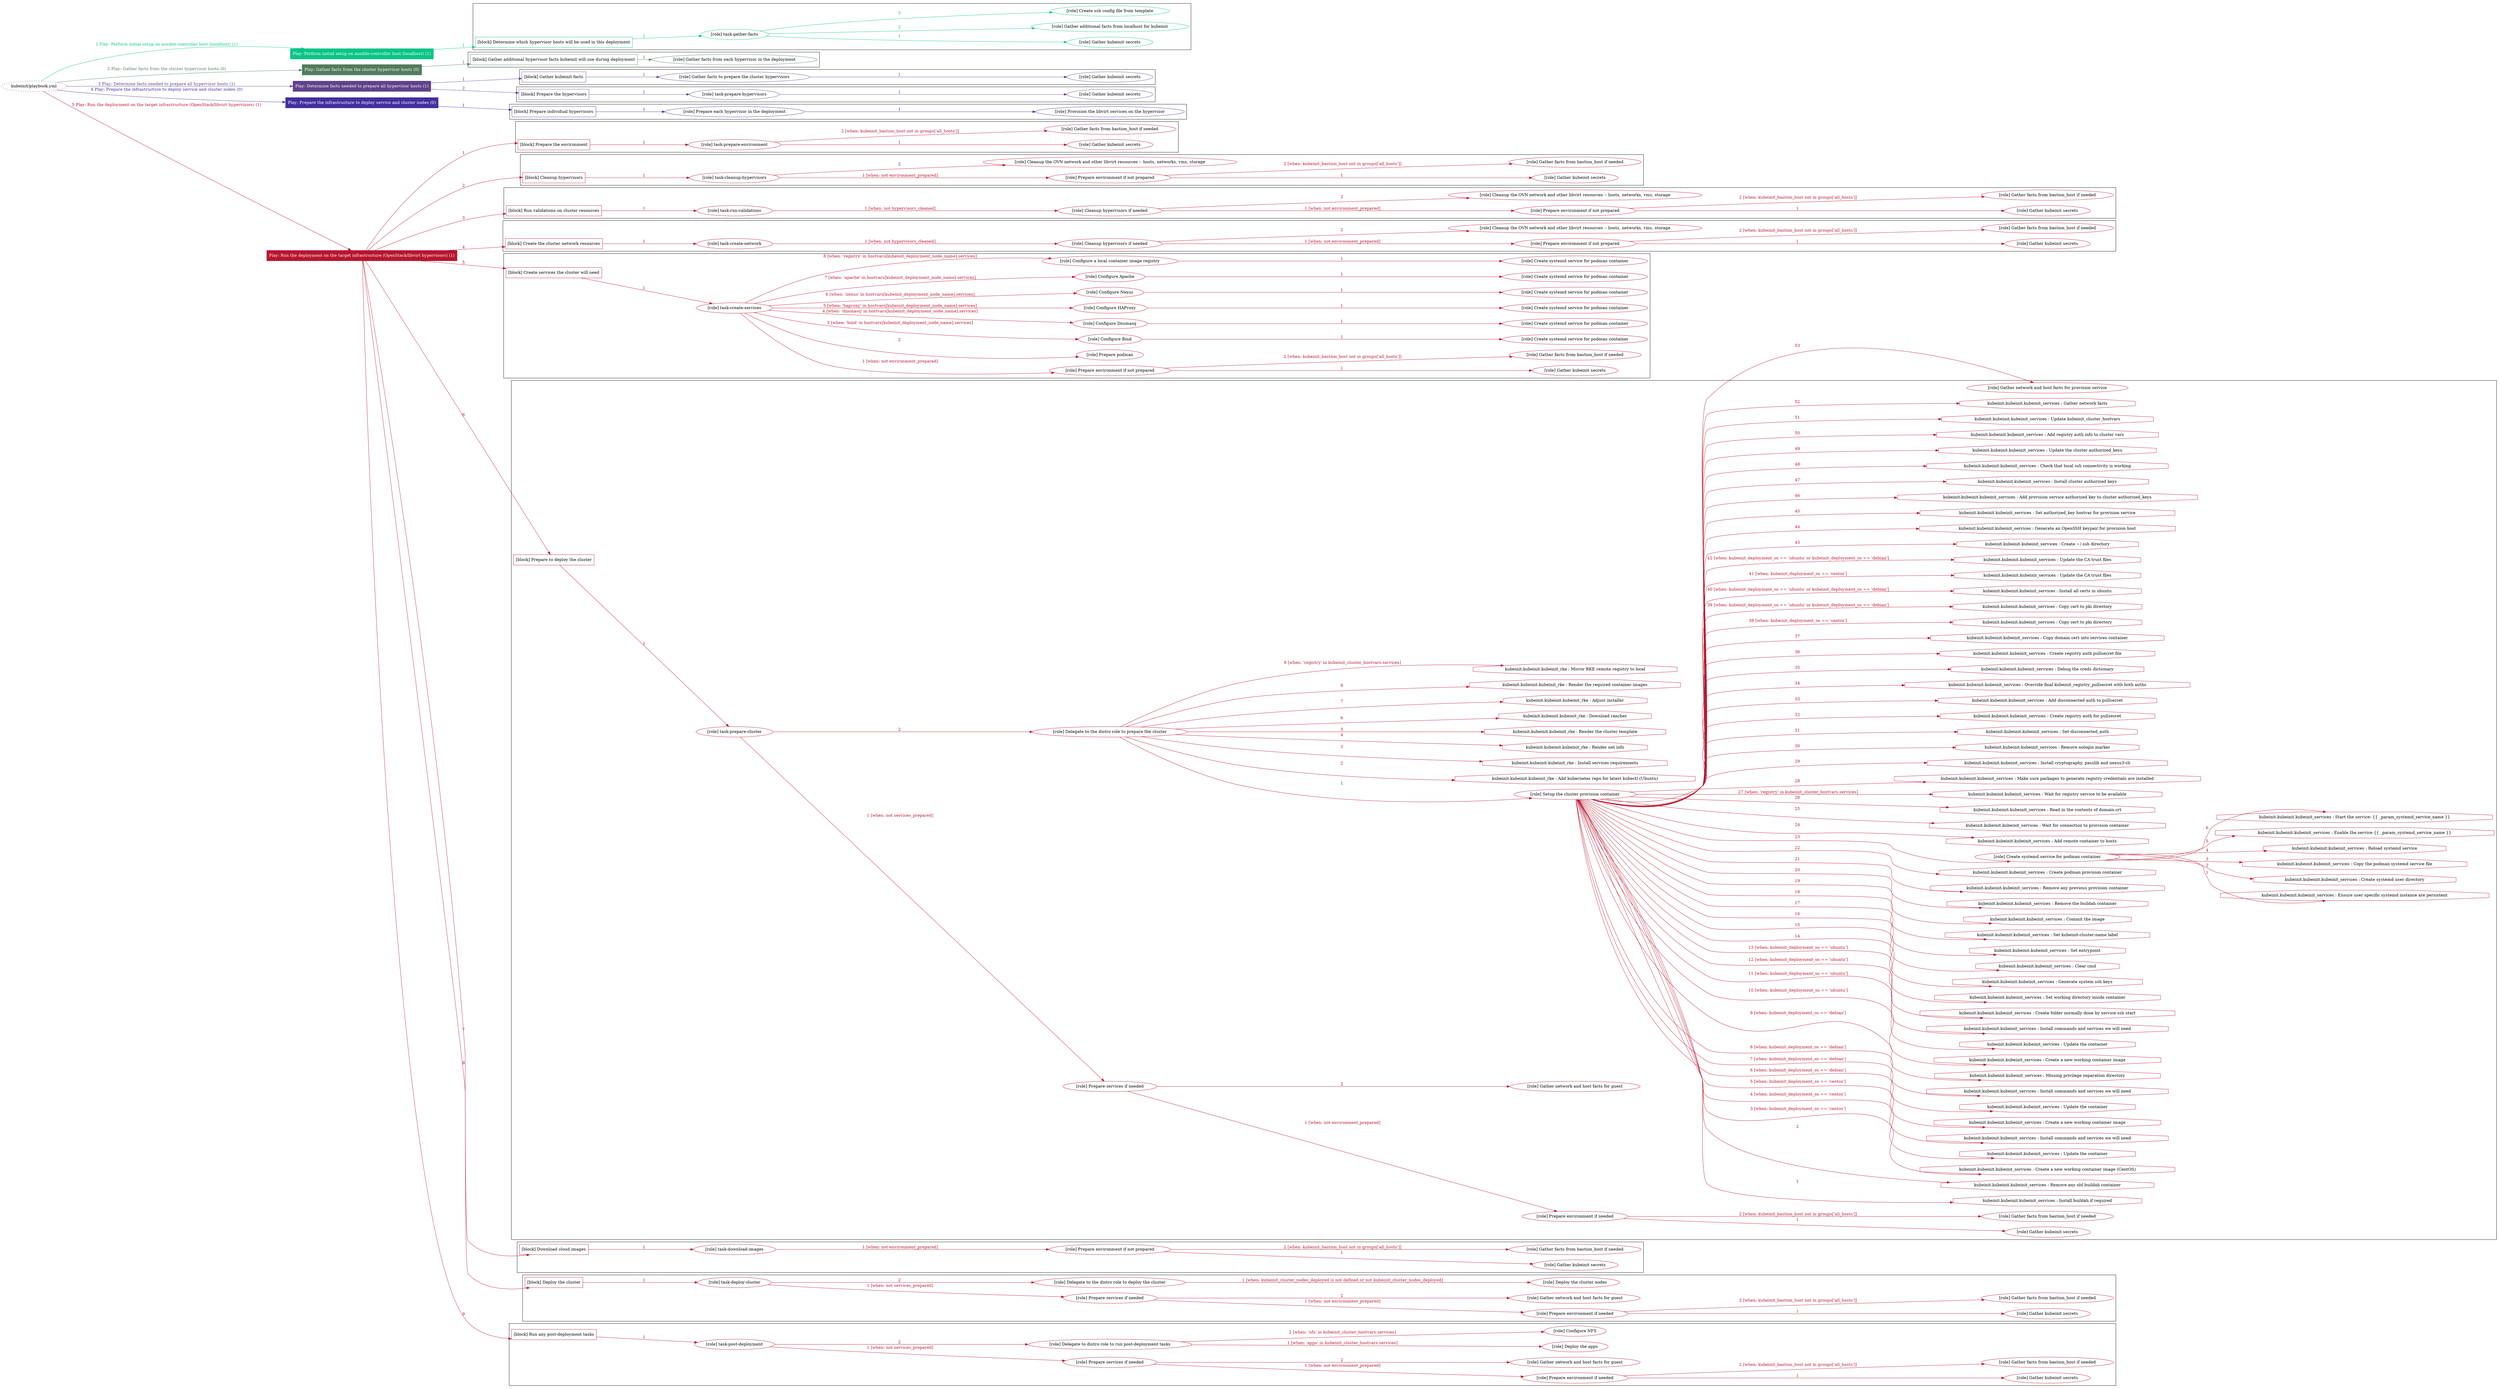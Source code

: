 digraph {
	graph [concentrate=true ordering=in rankdir=LR ratio=fill]
	edge [esep=5 sep=10]
	"kubeinit/playbook.yml" [URL="/home/runner/work/kubeinit/kubeinit/kubeinit/playbook.yml" id=playbook_d7c9e655 style=dotted]
	"kubeinit/playbook.yml" -> play_640d7707 [label="1 Play: Perform initial setup on ansible-controller host (localhost) (1)" color="#07c585" fontcolor="#07c585" id=edge_play_640d7707 labeltooltip="1 Play: Perform initial setup on ansible-controller host (localhost) (1)" tooltip="1 Play: Perform initial setup on ansible-controller host (localhost) (1)"]
	subgraph "Play: Perform initial setup on ansible-controller host (localhost) (1)" {
		play_640d7707 [label="Play: Perform initial setup on ansible-controller host (localhost) (1)" URL="/home/runner/work/kubeinit/kubeinit/kubeinit/playbook.yml" color="#07c585" fontcolor="#ffffff" id=play_640d7707 shape=box style=filled tooltip=localhost]
		play_640d7707 -> block_6e01e45f [label=1 color="#07c585" fontcolor="#07c585" id=edge_block_6e01e45f labeltooltip=1 tooltip=1]
		subgraph cluster_block_6e01e45f {
			block_6e01e45f [label="[block] Determine which hypervisor hosts will be used in this deployment" URL="/home/runner/work/kubeinit/kubeinit/kubeinit/playbook.yml" color="#07c585" id=block_6e01e45f labeltooltip="Determine which hypervisor hosts will be used in this deployment" shape=box tooltip="Determine which hypervisor hosts will be used in this deployment"]
			block_6e01e45f -> role_297255b8 [label="1 " color="#07c585" fontcolor="#07c585" id=edge_role_297255b8 labeltooltip="1 " tooltip="1 "]
			subgraph "task-gather-facts" {
				role_297255b8 [label="[role] task-gather-facts" URL="/home/runner/work/kubeinit/kubeinit/kubeinit/playbook.yml" color="#07c585" id=role_297255b8 tooltip="task-gather-facts"]
				role_297255b8 -> role_51b17928 [label="1 " color="#07c585" fontcolor="#07c585" id=edge_role_51b17928 labeltooltip="1 " tooltip="1 "]
				subgraph "Gather kubeinit secrets" {
					role_51b17928 [label="[role] Gather kubeinit secrets" URL="/home/runner/.ansible/collections/ansible_collections/kubeinit/kubeinit/roles/kubeinit_prepare/tasks/build_hypervisors_group.yml" color="#07c585" id=role_51b17928 tooltip="Gather kubeinit secrets"]
				}
				role_297255b8 -> role_69d2a9a9 [label="2 " color="#07c585" fontcolor="#07c585" id=edge_role_69d2a9a9 labeltooltip="2 " tooltip="2 "]
				subgraph "Gather additional facts from localhost for kubeinit" {
					role_69d2a9a9 [label="[role] Gather additional facts from localhost for kubeinit" URL="/home/runner/.ansible/collections/ansible_collections/kubeinit/kubeinit/roles/kubeinit_prepare/tasks/build_hypervisors_group.yml" color="#07c585" id=role_69d2a9a9 tooltip="Gather additional facts from localhost for kubeinit"]
				}
				role_297255b8 -> role_455985fb [label="3 " color="#07c585" fontcolor="#07c585" id=edge_role_455985fb labeltooltip="3 " tooltip="3 "]
				subgraph "Create ssh config file from template" {
					role_455985fb [label="[role] Create ssh config file from template" URL="/home/runner/.ansible/collections/ansible_collections/kubeinit/kubeinit/roles/kubeinit_prepare/tasks/build_hypervisors_group.yml" color="#07c585" id=role_455985fb tooltip="Create ssh config file from template"]
				}
			}
		}
	}
	"kubeinit/playbook.yml" -> play_48141c3b [label="2 Play: Gather facts from the cluster hypervisor hosts (0)" color="#507c5e" fontcolor="#507c5e" id=edge_play_48141c3b labeltooltip="2 Play: Gather facts from the cluster hypervisor hosts (0)" tooltip="2 Play: Gather facts from the cluster hypervisor hosts (0)"]
	subgraph "Play: Gather facts from the cluster hypervisor hosts (0)" {
		play_48141c3b [label="Play: Gather facts from the cluster hypervisor hosts (0)" URL="/home/runner/work/kubeinit/kubeinit/kubeinit/playbook.yml" color="#507c5e" fontcolor="#ffffff" id=play_48141c3b shape=box style=filled tooltip="Play: Gather facts from the cluster hypervisor hosts (0)"]
		play_48141c3b -> block_d1190f65 [label=1 color="#507c5e" fontcolor="#507c5e" id=edge_block_d1190f65 labeltooltip=1 tooltip=1]
		subgraph cluster_block_d1190f65 {
			block_d1190f65 [label="[block] Gather additional hypervisor facts kubeinit will use during deployment" URL="/home/runner/work/kubeinit/kubeinit/kubeinit/playbook.yml" color="#507c5e" id=block_d1190f65 labeltooltip="Gather additional hypervisor facts kubeinit will use during deployment" shape=box tooltip="Gather additional hypervisor facts kubeinit will use during deployment"]
			block_d1190f65 -> role_9f1cf479 [label="1 " color="#507c5e" fontcolor="#507c5e" id=edge_role_9f1cf479 labeltooltip="1 " tooltip="1 "]
			subgraph "Gather facts from each hypervisor in the deployment" {
				role_9f1cf479 [label="[role] Gather facts from each hypervisor in the deployment" URL="/home/runner/work/kubeinit/kubeinit/kubeinit/playbook.yml" color="#507c5e" id=role_9f1cf479 tooltip="Gather facts from each hypervisor in the deployment"]
			}
		}
	}
	"kubeinit/playbook.yml" -> play_828854d4 [label="3 Play: Determine facts needed to prepare all hypervisor hosts (1)" color="#60418b" fontcolor="#60418b" id=edge_play_828854d4 labeltooltip="3 Play: Determine facts needed to prepare all hypervisor hosts (1)" tooltip="3 Play: Determine facts needed to prepare all hypervisor hosts (1)"]
	subgraph "Play: Determine facts needed to prepare all hypervisor hosts (1)" {
		play_828854d4 [label="Play: Determine facts needed to prepare all hypervisor hosts (1)" URL="/home/runner/work/kubeinit/kubeinit/kubeinit/playbook.yml" color="#60418b" fontcolor="#ffffff" id=play_828854d4 shape=box style=filled tooltip=localhost]
		play_828854d4 -> block_c176a7d9 [label=1 color="#60418b" fontcolor="#60418b" id=edge_block_c176a7d9 labeltooltip=1 tooltip=1]
		subgraph cluster_block_c176a7d9 {
			block_c176a7d9 [label="[block] Gather kubeinit facts" URL="/home/runner/work/kubeinit/kubeinit/kubeinit/playbook.yml" color="#60418b" id=block_c176a7d9 labeltooltip="Gather kubeinit facts" shape=box tooltip="Gather kubeinit facts"]
			block_c176a7d9 -> role_022fcfe8 [label="1 " color="#60418b" fontcolor="#60418b" id=edge_role_022fcfe8 labeltooltip="1 " tooltip="1 "]
			subgraph "Gather facts to prepare the cluster hypervisors" {
				role_022fcfe8 [label="[role] Gather facts to prepare the cluster hypervisors" URL="/home/runner/work/kubeinit/kubeinit/kubeinit/playbook.yml" color="#60418b" id=role_022fcfe8 tooltip="Gather facts to prepare the cluster hypervisors"]
				role_022fcfe8 -> role_da8fefdd [label="1 " color="#60418b" fontcolor="#60418b" id=edge_role_da8fefdd labeltooltip="1 " tooltip="1 "]
				subgraph "Gather kubeinit secrets" {
					role_da8fefdd [label="[role] Gather kubeinit secrets" URL="/home/runner/.ansible/collections/ansible_collections/kubeinit/kubeinit/roles/kubeinit_prepare/tasks/gather_kubeinit_facts.yml" color="#60418b" id=role_da8fefdd tooltip="Gather kubeinit secrets"]
				}
			}
		}
		play_828854d4 -> block_cc57e3d5 [label=2 color="#60418b" fontcolor="#60418b" id=edge_block_cc57e3d5 labeltooltip=2 tooltip=2]
		subgraph cluster_block_cc57e3d5 {
			block_cc57e3d5 [label="[block] Prepare the hypervisors" URL="/home/runner/work/kubeinit/kubeinit/kubeinit/playbook.yml" color="#60418b" id=block_cc57e3d5 labeltooltip="Prepare the hypervisors" shape=box tooltip="Prepare the hypervisors"]
			block_cc57e3d5 -> role_0202e66c [label="1 " color="#60418b" fontcolor="#60418b" id=edge_role_0202e66c labeltooltip="1 " tooltip="1 "]
			subgraph "task-prepare-hypervisors" {
				role_0202e66c [label="[role] task-prepare-hypervisors" URL="/home/runner/work/kubeinit/kubeinit/kubeinit/playbook.yml" color="#60418b" id=role_0202e66c tooltip="task-prepare-hypervisors"]
				role_0202e66c -> role_e9040e91 [label="1 " color="#60418b" fontcolor="#60418b" id=edge_role_e9040e91 labeltooltip="1 " tooltip="1 "]
				subgraph "Gather kubeinit secrets" {
					role_e9040e91 [label="[role] Gather kubeinit secrets" URL="/home/runner/.ansible/collections/ansible_collections/kubeinit/kubeinit/roles/kubeinit_prepare/tasks/gather_kubeinit_facts.yml" color="#60418b" id=role_e9040e91 tooltip="Gather kubeinit secrets"]
				}
			}
		}
	}
	"kubeinit/playbook.yml" -> play_9e62e4ae [label="4 Play: Prepare the infrastructure to deploy service and cluster nodes (0)" color="#442d9f" fontcolor="#442d9f" id=edge_play_9e62e4ae labeltooltip="4 Play: Prepare the infrastructure to deploy service and cluster nodes (0)" tooltip="4 Play: Prepare the infrastructure to deploy service and cluster nodes (0)"]
	subgraph "Play: Prepare the infrastructure to deploy service and cluster nodes (0)" {
		play_9e62e4ae [label="Play: Prepare the infrastructure to deploy service and cluster nodes (0)" URL="/home/runner/work/kubeinit/kubeinit/kubeinit/playbook.yml" color="#442d9f" fontcolor="#ffffff" id=play_9e62e4ae shape=box style=filled tooltip="Play: Prepare the infrastructure to deploy service and cluster nodes (0)"]
		play_9e62e4ae -> block_e51b7201 [label=1 color="#442d9f" fontcolor="#442d9f" id=edge_block_e51b7201 labeltooltip=1 tooltip=1]
		subgraph cluster_block_e51b7201 {
			block_e51b7201 [label="[block] Prepare individual hypervisors" URL="/home/runner/work/kubeinit/kubeinit/kubeinit/playbook.yml" color="#442d9f" id=block_e51b7201 labeltooltip="Prepare individual hypervisors" shape=box tooltip="Prepare individual hypervisors"]
			block_e51b7201 -> role_35f45b40 [label="1 " color="#442d9f" fontcolor="#442d9f" id=edge_role_35f45b40 labeltooltip="1 " tooltip="1 "]
			subgraph "Prepare each hypervisor in the deployment" {
				role_35f45b40 [label="[role] Prepare each hypervisor in the deployment" URL="/home/runner/work/kubeinit/kubeinit/kubeinit/playbook.yml" color="#442d9f" id=role_35f45b40 tooltip="Prepare each hypervisor in the deployment"]
				role_35f45b40 -> role_388a504a [label="1 " color="#442d9f" fontcolor="#442d9f" id=edge_role_388a504a labeltooltip="1 " tooltip="1 "]
				subgraph "Provision the libvirt services on the hypervisor" {
					role_388a504a [label="[role] Provision the libvirt services on the hypervisor" URL="/home/runner/.ansible/collections/ansible_collections/kubeinit/kubeinit/roles/kubeinit_prepare/tasks/prepare_hypervisor.yml" color="#442d9f" id=role_388a504a tooltip="Provision the libvirt services on the hypervisor"]
				}
			}
		}
	}
	"kubeinit/playbook.yml" -> play_1c9bf1a7 [label="5 Play: Run the deployment on the target infrastructure (OpenStack/libvirt hypervisors) (1)" color="#b7152f" fontcolor="#b7152f" id=edge_play_1c9bf1a7 labeltooltip="5 Play: Run the deployment on the target infrastructure (OpenStack/libvirt hypervisors) (1)" tooltip="5 Play: Run the deployment on the target infrastructure (OpenStack/libvirt hypervisors) (1)"]
	subgraph "Play: Run the deployment on the target infrastructure (OpenStack/libvirt hypervisors) (1)" {
		play_1c9bf1a7 [label="Play: Run the deployment on the target infrastructure (OpenStack/libvirt hypervisors) (1)" URL="/home/runner/work/kubeinit/kubeinit/kubeinit/playbook.yml" color="#b7152f" fontcolor="#ffffff" id=play_1c9bf1a7 shape=box style=filled tooltip=localhost]
		play_1c9bf1a7 -> block_cb9adde2 [label=1 color="#b7152f" fontcolor="#b7152f" id=edge_block_cb9adde2 labeltooltip=1 tooltip=1]
		subgraph cluster_block_cb9adde2 {
			block_cb9adde2 [label="[block] Prepare the environment" URL="/home/runner/work/kubeinit/kubeinit/kubeinit/playbook.yml" color="#b7152f" id=block_cb9adde2 labeltooltip="Prepare the environment" shape=box tooltip="Prepare the environment"]
			block_cb9adde2 -> role_740b0008 [label="1 " color="#b7152f" fontcolor="#b7152f" id=edge_role_740b0008 labeltooltip="1 " tooltip="1 "]
			subgraph "task-prepare-environment" {
				role_740b0008 [label="[role] task-prepare-environment" URL="/home/runner/work/kubeinit/kubeinit/kubeinit/playbook.yml" color="#b7152f" id=role_740b0008 tooltip="task-prepare-environment"]
				role_740b0008 -> role_55a54cbb [label="1 " color="#b7152f" fontcolor="#b7152f" id=edge_role_55a54cbb labeltooltip="1 " tooltip="1 "]
				subgraph "Gather kubeinit secrets" {
					role_55a54cbb [label="[role] Gather kubeinit secrets" URL="/home/runner/.ansible/collections/ansible_collections/kubeinit/kubeinit/roles/kubeinit_prepare/tasks/gather_kubeinit_facts.yml" color="#b7152f" id=role_55a54cbb tooltip="Gather kubeinit secrets"]
				}
				role_740b0008 -> role_ddcfb136 [label="2 [when: kubeinit_bastion_host not in groups['all_hosts']]" color="#b7152f" fontcolor="#b7152f" id=edge_role_ddcfb136 labeltooltip="2 [when: kubeinit_bastion_host not in groups['all_hosts']]" tooltip="2 [when: kubeinit_bastion_host not in groups['all_hosts']]"]
				subgraph "Gather facts from bastion_host if needed" {
					role_ddcfb136 [label="[role] Gather facts from bastion_host if needed" URL="/home/runner/.ansible/collections/ansible_collections/kubeinit/kubeinit/roles/kubeinit_prepare/tasks/main.yml" color="#b7152f" id=role_ddcfb136 tooltip="Gather facts from bastion_host if needed"]
				}
			}
		}
		play_1c9bf1a7 -> block_1e2cef09 [label=2 color="#b7152f" fontcolor="#b7152f" id=edge_block_1e2cef09 labeltooltip=2 tooltip=2]
		subgraph cluster_block_1e2cef09 {
			block_1e2cef09 [label="[block] Cleanup hypervisors" URL="/home/runner/work/kubeinit/kubeinit/kubeinit/playbook.yml" color="#b7152f" id=block_1e2cef09 labeltooltip="Cleanup hypervisors" shape=box tooltip="Cleanup hypervisors"]
			block_1e2cef09 -> role_cc347a2c [label="1 " color="#b7152f" fontcolor="#b7152f" id=edge_role_cc347a2c labeltooltip="1 " tooltip="1 "]
			subgraph "task-cleanup-hypervisors" {
				role_cc347a2c [label="[role] task-cleanup-hypervisors" URL="/home/runner/work/kubeinit/kubeinit/kubeinit/playbook.yml" color="#b7152f" id=role_cc347a2c tooltip="task-cleanup-hypervisors"]
				role_cc347a2c -> role_a27ba735 [label="1 [when: not environment_prepared]" color="#b7152f" fontcolor="#b7152f" id=edge_role_a27ba735 labeltooltip="1 [when: not environment_prepared]" tooltip="1 [when: not environment_prepared]"]
				subgraph "Prepare environment if not prepared" {
					role_a27ba735 [label="[role] Prepare environment if not prepared" URL="/home/runner/.ansible/collections/ansible_collections/kubeinit/kubeinit/roles/kubeinit_libvirt/tasks/cleanup_hypervisors.yml" color="#b7152f" id=role_a27ba735 tooltip="Prepare environment if not prepared"]
					role_a27ba735 -> role_15a03d49 [label="1 " color="#b7152f" fontcolor="#b7152f" id=edge_role_15a03d49 labeltooltip="1 " tooltip="1 "]
					subgraph "Gather kubeinit secrets" {
						role_15a03d49 [label="[role] Gather kubeinit secrets" URL="/home/runner/.ansible/collections/ansible_collections/kubeinit/kubeinit/roles/kubeinit_prepare/tasks/gather_kubeinit_facts.yml" color="#b7152f" id=role_15a03d49 tooltip="Gather kubeinit secrets"]
					}
					role_a27ba735 -> role_dd7dd22b [label="2 [when: kubeinit_bastion_host not in groups['all_hosts']]" color="#b7152f" fontcolor="#b7152f" id=edge_role_dd7dd22b labeltooltip="2 [when: kubeinit_bastion_host not in groups['all_hosts']]" tooltip="2 [when: kubeinit_bastion_host not in groups['all_hosts']]"]
					subgraph "Gather facts from bastion_host if needed" {
						role_dd7dd22b [label="[role] Gather facts from bastion_host if needed" URL="/home/runner/.ansible/collections/ansible_collections/kubeinit/kubeinit/roles/kubeinit_prepare/tasks/main.yml" color="#b7152f" id=role_dd7dd22b tooltip="Gather facts from bastion_host if needed"]
					}
				}
				role_cc347a2c -> role_e90705ae [label="2 " color="#b7152f" fontcolor="#b7152f" id=edge_role_e90705ae labeltooltip="2 " tooltip="2 "]
				subgraph "Cleanup the OVN network and other libvirt resources -- hosts, networks, vms, storage" {
					role_e90705ae [label="[role] Cleanup the OVN network and other libvirt resources -- hosts, networks, vms, storage" URL="/home/runner/.ansible/collections/ansible_collections/kubeinit/kubeinit/roles/kubeinit_libvirt/tasks/cleanup_hypervisors.yml" color="#b7152f" id=role_e90705ae tooltip="Cleanup the OVN network and other libvirt resources -- hosts, networks, vms, storage"]
				}
			}
		}
		play_1c9bf1a7 -> block_5fb99ee9 [label=3 color="#b7152f" fontcolor="#b7152f" id=edge_block_5fb99ee9 labeltooltip=3 tooltip=3]
		subgraph cluster_block_5fb99ee9 {
			block_5fb99ee9 [label="[block] Run validations on cluster resources" URL="/home/runner/work/kubeinit/kubeinit/kubeinit/playbook.yml" color="#b7152f" id=block_5fb99ee9 labeltooltip="Run validations on cluster resources" shape=box tooltip="Run validations on cluster resources"]
			block_5fb99ee9 -> role_4f585c52 [label="1 " color="#b7152f" fontcolor="#b7152f" id=edge_role_4f585c52 labeltooltip="1 " tooltip="1 "]
			subgraph "task-run-validations" {
				role_4f585c52 [label="[role] task-run-validations" URL="/home/runner/work/kubeinit/kubeinit/kubeinit/playbook.yml" color="#b7152f" id=role_4f585c52 tooltip="task-run-validations"]
				role_4f585c52 -> role_3bfa0bd2 [label="1 [when: not hypervisors_cleaned]" color="#b7152f" fontcolor="#b7152f" id=edge_role_3bfa0bd2 labeltooltip="1 [when: not hypervisors_cleaned]" tooltip="1 [when: not hypervisors_cleaned]"]
				subgraph "Cleanup hypervisors if needed" {
					role_3bfa0bd2 [label="[role] Cleanup hypervisors if needed" URL="/home/runner/.ansible/collections/ansible_collections/kubeinit/kubeinit/roles/kubeinit_validations/tasks/main.yml" color="#b7152f" id=role_3bfa0bd2 tooltip="Cleanup hypervisors if needed"]
					role_3bfa0bd2 -> role_a7cd2541 [label="1 [when: not environment_prepared]" color="#b7152f" fontcolor="#b7152f" id=edge_role_a7cd2541 labeltooltip="1 [when: not environment_prepared]" tooltip="1 [when: not environment_prepared]"]
					subgraph "Prepare environment if not prepared" {
						role_a7cd2541 [label="[role] Prepare environment if not prepared" URL="/home/runner/.ansible/collections/ansible_collections/kubeinit/kubeinit/roles/kubeinit_libvirt/tasks/cleanup_hypervisors.yml" color="#b7152f" id=role_a7cd2541 tooltip="Prepare environment if not prepared"]
						role_a7cd2541 -> role_72838824 [label="1 " color="#b7152f" fontcolor="#b7152f" id=edge_role_72838824 labeltooltip="1 " tooltip="1 "]
						subgraph "Gather kubeinit secrets" {
							role_72838824 [label="[role] Gather kubeinit secrets" URL="/home/runner/.ansible/collections/ansible_collections/kubeinit/kubeinit/roles/kubeinit_prepare/tasks/gather_kubeinit_facts.yml" color="#b7152f" id=role_72838824 tooltip="Gather kubeinit secrets"]
						}
						role_a7cd2541 -> role_fb5be223 [label="2 [when: kubeinit_bastion_host not in groups['all_hosts']]" color="#b7152f" fontcolor="#b7152f" id=edge_role_fb5be223 labeltooltip="2 [when: kubeinit_bastion_host not in groups['all_hosts']]" tooltip="2 [when: kubeinit_bastion_host not in groups['all_hosts']]"]
						subgraph "Gather facts from bastion_host if needed" {
							role_fb5be223 [label="[role] Gather facts from bastion_host if needed" URL="/home/runner/.ansible/collections/ansible_collections/kubeinit/kubeinit/roles/kubeinit_prepare/tasks/main.yml" color="#b7152f" id=role_fb5be223 tooltip="Gather facts from bastion_host if needed"]
						}
					}
					role_3bfa0bd2 -> role_6845463c [label="2 " color="#b7152f" fontcolor="#b7152f" id=edge_role_6845463c labeltooltip="2 " tooltip="2 "]
					subgraph "Cleanup the OVN network and other libvirt resources -- hosts, networks, vms, storage" {
						role_6845463c [label="[role] Cleanup the OVN network and other libvirt resources -- hosts, networks, vms, storage" URL="/home/runner/.ansible/collections/ansible_collections/kubeinit/kubeinit/roles/kubeinit_libvirt/tasks/cleanup_hypervisors.yml" color="#b7152f" id=role_6845463c tooltip="Cleanup the OVN network and other libvirt resources -- hosts, networks, vms, storage"]
					}
				}
			}
		}
		play_1c9bf1a7 -> block_f6b8127d [label=4 color="#b7152f" fontcolor="#b7152f" id=edge_block_f6b8127d labeltooltip=4 tooltip=4]
		subgraph cluster_block_f6b8127d {
			block_f6b8127d [label="[block] Create the cluster network resources" URL="/home/runner/work/kubeinit/kubeinit/kubeinit/playbook.yml" color="#b7152f" id=block_f6b8127d labeltooltip="Create the cluster network resources" shape=box tooltip="Create the cluster network resources"]
			block_f6b8127d -> role_475688b7 [label="1 " color="#b7152f" fontcolor="#b7152f" id=edge_role_475688b7 labeltooltip="1 " tooltip="1 "]
			subgraph "task-create-network" {
				role_475688b7 [label="[role] task-create-network" URL="/home/runner/work/kubeinit/kubeinit/kubeinit/playbook.yml" color="#b7152f" id=role_475688b7 tooltip="task-create-network"]
				role_475688b7 -> role_fa7ed098 [label="1 [when: not hypervisors_cleaned]" color="#b7152f" fontcolor="#b7152f" id=edge_role_fa7ed098 labeltooltip="1 [when: not hypervisors_cleaned]" tooltip="1 [when: not hypervisors_cleaned]"]
				subgraph "Cleanup hypervisors if needed" {
					role_fa7ed098 [label="[role] Cleanup hypervisors if needed" URL="/home/runner/.ansible/collections/ansible_collections/kubeinit/kubeinit/roles/kubeinit_libvirt/tasks/create_network.yml" color="#b7152f" id=role_fa7ed098 tooltip="Cleanup hypervisors if needed"]
					role_fa7ed098 -> role_9fecb393 [label="1 [when: not environment_prepared]" color="#b7152f" fontcolor="#b7152f" id=edge_role_9fecb393 labeltooltip="1 [when: not environment_prepared]" tooltip="1 [when: not environment_prepared]"]
					subgraph "Prepare environment if not prepared" {
						role_9fecb393 [label="[role] Prepare environment if not prepared" URL="/home/runner/.ansible/collections/ansible_collections/kubeinit/kubeinit/roles/kubeinit_libvirt/tasks/cleanup_hypervisors.yml" color="#b7152f" id=role_9fecb393 tooltip="Prepare environment if not prepared"]
						role_9fecb393 -> role_64f35d13 [label="1 " color="#b7152f" fontcolor="#b7152f" id=edge_role_64f35d13 labeltooltip="1 " tooltip="1 "]
						subgraph "Gather kubeinit secrets" {
							role_64f35d13 [label="[role] Gather kubeinit secrets" URL="/home/runner/.ansible/collections/ansible_collections/kubeinit/kubeinit/roles/kubeinit_prepare/tasks/gather_kubeinit_facts.yml" color="#b7152f" id=role_64f35d13 tooltip="Gather kubeinit secrets"]
						}
						role_9fecb393 -> role_f40aab57 [label="2 [when: kubeinit_bastion_host not in groups['all_hosts']]" color="#b7152f" fontcolor="#b7152f" id=edge_role_f40aab57 labeltooltip="2 [when: kubeinit_bastion_host not in groups['all_hosts']]" tooltip="2 [when: kubeinit_bastion_host not in groups['all_hosts']]"]
						subgraph "Gather facts from bastion_host if needed" {
							role_f40aab57 [label="[role] Gather facts from bastion_host if needed" URL="/home/runner/.ansible/collections/ansible_collections/kubeinit/kubeinit/roles/kubeinit_prepare/tasks/main.yml" color="#b7152f" id=role_f40aab57 tooltip="Gather facts from bastion_host if needed"]
						}
					}
					role_fa7ed098 -> role_df50e7f9 [label="2 " color="#b7152f" fontcolor="#b7152f" id=edge_role_df50e7f9 labeltooltip="2 " tooltip="2 "]
					subgraph "Cleanup the OVN network and other libvirt resources -- hosts, networks, vms, storage" {
						role_df50e7f9 [label="[role] Cleanup the OVN network and other libvirt resources -- hosts, networks, vms, storage" URL="/home/runner/.ansible/collections/ansible_collections/kubeinit/kubeinit/roles/kubeinit_libvirt/tasks/cleanup_hypervisors.yml" color="#b7152f" id=role_df50e7f9 tooltip="Cleanup the OVN network and other libvirt resources -- hosts, networks, vms, storage"]
					}
				}
			}
		}
		play_1c9bf1a7 -> block_49e9197a [label=5 color="#b7152f" fontcolor="#b7152f" id=edge_block_49e9197a labeltooltip=5 tooltip=5]
		subgraph cluster_block_49e9197a {
			block_49e9197a [label="[block] Create services the cluster will need" URL="/home/runner/work/kubeinit/kubeinit/kubeinit/playbook.yml" color="#b7152f" id=block_49e9197a labeltooltip="Create services the cluster will need" shape=box tooltip="Create services the cluster will need"]
			block_49e9197a -> role_314b1213 [label="1 " color="#b7152f" fontcolor="#b7152f" id=edge_role_314b1213 labeltooltip="1 " tooltip="1 "]
			subgraph "task-create-services" {
				role_314b1213 [label="[role] task-create-services" URL="/home/runner/work/kubeinit/kubeinit/kubeinit/playbook.yml" color="#b7152f" id=role_314b1213 tooltip="task-create-services"]
				role_314b1213 -> role_80dd6450 [label="1 [when: not environment_prepared]" color="#b7152f" fontcolor="#b7152f" id=edge_role_80dd6450 labeltooltip="1 [when: not environment_prepared]" tooltip="1 [when: not environment_prepared]"]
				subgraph "Prepare environment if not prepared" {
					role_80dd6450 [label="[role] Prepare environment if not prepared" URL="/home/runner/.ansible/collections/ansible_collections/kubeinit/kubeinit/roles/kubeinit_services/tasks/main.yml" color="#b7152f" id=role_80dd6450 tooltip="Prepare environment if not prepared"]
					role_80dd6450 -> role_07362692 [label="1 " color="#b7152f" fontcolor="#b7152f" id=edge_role_07362692 labeltooltip="1 " tooltip="1 "]
					subgraph "Gather kubeinit secrets" {
						role_07362692 [label="[role] Gather kubeinit secrets" URL="/home/runner/.ansible/collections/ansible_collections/kubeinit/kubeinit/roles/kubeinit_prepare/tasks/gather_kubeinit_facts.yml" color="#b7152f" id=role_07362692 tooltip="Gather kubeinit secrets"]
					}
					role_80dd6450 -> role_b524a72b [label="2 [when: kubeinit_bastion_host not in groups['all_hosts']]" color="#b7152f" fontcolor="#b7152f" id=edge_role_b524a72b labeltooltip="2 [when: kubeinit_bastion_host not in groups['all_hosts']]" tooltip="2 [when: kubeinit_bastion_host not in groups['all_hosts']]"]
					subgraph "Gather facts from bastion_host if needed" {
						role_b524a72b [label="[role] Gather facts from bastion_host if needed" URL="/home/runner/.ansible/collections/ansible_collections/kubeinit/kubeinit/roles/kubeinit_prepare/tasks/main.yml" color="#b7152f" id=role_b524a72b tooltip="Gather facts from bastion_host if needed"]
					}
				}
				role_314b1213 -> role_a839643d [label="2 " color="#b7152f" fontcolor="#b7152f" id=edge_role_a839643d labeltooltip="2 " tooltip="2 "]
				subgraph "Prepare podman" {
					role_a839643d [label="[role] Prepare podman" URL="/home/runner/.ansible/collections/ansible_collections/kubeinit/kubeinit/roles/kubeinit_services/tasks/00_create_service_pod.yml" color="#b7152f" id=role_a839643d tooltip="Prepare podman"]
				}
				role_314b1213 -> role_07e6b534 [label="3 [when: 'bind' in hostvars[kubeinit_deployment_node_name].services]" color="#b7152f" fontcolor="#b7152f" id=edge_role_07e6b534 labeltooltip="3 [when: 'bind' in hostvars[kubeinit_deployment_node_name].services]" tooltip="3 [when: 'bind' in hostvars[kubeinit_deployment_node_name].services]"]
				subgraph "Configure Bind" {
					role_07e6b534 [label="[role] Configure Bind" URL="/home/runner/.ansible/collections/ansible_collections/kubeinit/kubeinit/roles/kubeinit_services/tasks/start_services_containers.yml" color="#b7152f" id=role_07e6b534 tooltip="Configure Bind"]
					role_07e6b534 -> role_62aea9e7 [label="1 " color="#b7152f" fontcolor="#b7152f" id=edge_role_62aea9e7 labeltooltip="1 " tooltip="1 "]
					subgraph "Create systemd service for podman container" {
						role_62aea9e7 [label="[role] Create systemd service for podman container" URL="/home/runner/.ansible/collections/ansible_collections/kubeinit/kubeinit/roles/kubeinit_bind/tasks/main.yml" color="#b7152f" id=role_62aea9e7 tooltip="Create systemd service for podman container"]
					}
				}
				role_314b1213 -> role_1af36c55 [label="4 [when: 'dnsmasq' in hostvars[kubeinit_deployment_node_name].services]" color="#b7152f" fontcolor="#b7152f" id=edge_role_1af36c55 labeltooltip="4 [when: 'dnsmasq' in hostvars[kubeinit_deployment_node_name].services]" tooltip="4 [when: 'dnsmasq' in hostvars[kubeinit_deployment_node_name].services]"]
				subgraph "Configure Dnsmasq" {
					role_1af36c55 [label="[role] Configure Dnsmasq" URL="/home/runner/.ansible/collections/ansible_collections/kubeinit/kubeinit/roles/kubeinit_services/tasks/start_services_containers.yml" color="#b7152f" id=role_1af36c55 tooltip="Configure Dnsmasq"]
					role_1af36c55 -> role_7b77df49 [label="1 " color="#b7152f" fontcolor="#b7152f" id=edge_role_7b77df49 labeltooltip="1 " tooltip="1 "]
					subgraph "Create systemd service for podman container" {
						role_7b77df49 [label="[role] Create systemd service for podman container" URL="/home/runner/.ansible/collections/ansible_collections/kubeinit/kubeinit/roles/kubeinit_dnsmasq/tasks/main.yml" color="#b7152f" id=role_7b77df49 tooltip="Create systemd service for podman container"]
					}
				}
				role_314b1213 -> role_1ce3c40f [label="5 [when: 'haproxy' in hostvars[kubeinit_deployment_node_name].services]" color="#b7152f" fontcolor="#b7152f" id=edge_role_1ce3c40f labeltooltip="5 [when: 'haproxy' in hostvars[kubeinit_deployment_node_name].services]" tooltip="5 [when: 'haproxy' in hostvars[kubeinit_deployment_node_name].services]"]
				subgraph "Configure HAProxy" {
					role_1ce3c40f [label="[role] Configure HAProxy" URL="/home/runner/.ansible/collections/ansible_collections/kubeinit/kubeinit/roles/kubeinit_services/tasks/start_services_containers.yml" color="#b7152f" id=role_1ce3c40f tooltip="Configure HAProxy"]
					role_1ce3c40f -> role_30a3250c [label="1 " color="#b7152f" fontcolor="#b7152f" id=edge_role_30a3250c labeltooltip="1 " tooltip="1 "]
					subgraph "Create systemd service for podman container" {
						role_30a3250c [label="[role] Create systemd service for podman container" URL="/home/runner/.ansible/collections/ansible_collections/kubeinit/kubeinit/roles/kubeinit_haproxy/tasks/main.yml" color="#b7152f" id=role_30a3250c tooltip="Create systemd service for podman container"]
					}
				}
				role_314b1213 -> role_c1878f8c [label="6 [when: 'nexus' in hostvars[kubeinit_deployment_node_name].services]" color="#b7152f" fontcolor="#b7152f" id=edge_role_c1878f8c labeltooltip="6 [when: 'nexus' in hostvars[kubeinit_deployment_node_name].services]" tooltip="6 [when: 'nexus' in hostvars[kubeinit_deployment_node_name].services]"]
				subgraph "Configure Nexus" {
					role_c1878f8c [label="[role] Configure Nexus" URL="/home/runner/.ansible/collections/ansible_collections/kubeinit/kubeinit/roles/kubeinit_services/tasks/start_services_containers.yml" color="#b7152f" id=role_c1878f8c tooltip="Configure Nexus"]
					role_c1878f8c -> role_21764291 [label="1 " color="#b7152f" fontcolor="#b7152f" id=edge_role_21764291 labeltooltip="1 " tooltip="1 "]
					subgraph "Create systemd service for podman container" {
						role_21764291 [label="[role] Create systemd service for podman container" URL="/home/runner/.ansible/collections/ansible_collections/kubeinit/kubeinit/roles/kubeinit_nexus/tasks/main.yml" color="#b7152f" id=role_21764291 tooltip="Create systemd service for podman container"]
					}
				}
				role_314b1213 -> role_e3d2403e [label="7 [when: 'apache' in hostvars[kubeinit_deployment_node_name].services]" color="#b7152f" fontcolor="#b7152f" id=edge_role_e3d2403e labeltooltip="7 [when: 'apache' in hostvars[kubeinit_deployment_node_name].services]" tooltip="7 [when: 'apache' in hostvars[kubeinit_deployment_node_name].services]"]
				subgraph "Configure Apache" {
					role_e3d2403e [label="[role] Configure Apache" URL="/home/runner/.ansible/collections/ansible_collections/kubeinit/kubeinit/roles/kubeinit_services/tasks/start_services_containers.yml" color="#b7152f" id=role_e3d2403e tooltip="Configure Apache"]
					role_e3d2403e -> role_ed964d7e [label="1 " color="#b7152f" fontcolor="#b7152f" id=edge_role_ed964d7e labeltooltip="1 " tooltip="1 "]
					subgraph "Create systemd service for podman container" {
						role_ed964d7e [label="[role] Create systemd service for podman container" URL="/home/runner/.ansible/collections/ansible_collections/kubeinit/kubeinit/roles/kubeinit_apache/tasks/main.yml" color="#b7152f" id=role_ed964d7e tooltip="Create systemd service for podman container"]
					}
				}
				role_314b1213 -> role_62cbf9a3 [label="8 [when: 'registry' in hostvars[kubeinit_deployment_node_name].services]" color="#b7152f" fontcolor="#b7152f" id=edge_role_62cbf9a3 labeltooltip="8 [when: 'registry' in hostvars[kubeinit_deployment_node_name].services]" tooltip="8 [when: 'registry' in hostvars[kubeinit_deployment_node_name].services]"]
				subgraph "Configure a local container image registry" {
					role_62cbf9a3 [label="[role] Configure a local container image registry" URL="/home/runner/.ansible/collections/ansible_collections/kubeinit/kubeinit/roles/kubeinit_services/tasks/start_services_containers.yml" color="#b7152f" id=role_62cbf9a3 tooltip="Configure a local container image registry"]
					role_62cbf9a3 -> role_0d037d77 [label="1 " color="#b7152f" fontcolor="#b7152f" id=edge_role_0d037d77 labeltooltip="1 " tooltip="1 "]
					subgraph "Create systemd service for podman container" {
						role_0d037d77 [label="[role] Create systemd service for podman container" URL="/home/runner/.ansible/collections/ansible_collections/kubeinit/kubeinit/roles/kubeinit_registry/tasks/main.yml" color="#b7152f" id=role_0d037d77 tooltip="Create systemd service for podman container"]
					}
				}
			}
		}
		play_1c9bf1a7 -> block_b0e84a3b [label=6 color="#b7152f" fontcolor="#b7152f" id=edge_block_b0e84a3b labeltooltip=6 tooltip=6]
		subgraph cluster_block_b0e84a3b {
			block_b0e84a3b [label="[block] Prepare to deploy the cluster" URL="/home/runner/work/kubeinit/kubeinit/kubeinit/playbook.yml" color="#b7152f" id=block_b0e84a3b labeltooltip="Prepare to deploy the cluster" shape=box tooltip="Prepare to deploy the cluster"]
			block_b0e84a3b -> role_ef73b9f8 [label="1 " color="#b7152f" fontcolor="#b7152f" id=edge_role_ef73b9f8 labeltooltip="1 " tooltip="1 "]
			subgraph "task-prepare-cluster" {
				role_ef73b9f8 [label="[role] task-prepare-cluster" URL="/home/runner/work/kubeinit/kubeinit/kubeinit/playbook.yml" color="#b7152f" id=role_ef73b9f8 tooltip="task-prepare-cluster"]
				role_ef73b9f8 -> role_8f3129ab [label="1 [when: not services_prepared]" color="#b7152f" fontcolor="#b7152f" id=edge_role_8f3129ab labeltooltip="1 [when: not services_prepared]" tooltip="1 [when: not services_prepared]"]
				subgraph "Prepare services if needed" {
					role_8f3129ab [label="[role] Prepare services if needed" URL="/home/runner/.ansible/collections/ansible_collections/kubeinit/kubeinit/roles/kubeinit_prepare/tasks/prepare_cluster.yml" color="#b7152f" id=role_8f3129ab tooltip="Prepare services if needed"]
					role_8f3129ab -> role_3d9c25cb [label="1 [when: not environment_prepared]" color="#b7152f" fontcolor="#b7152f" id=edge_role_3d9c25cb labeltooltip="1 [when: not environment_prepared]" tooltip="1 [when: not environment_prepared]"]
					subgraph "Prepare environment if needed" {
						role_3d9c25cb [label="[role] Prepare environment if needed" URL="/home/runner/.ansible/collections/ansible_collections/kubeinit/kubeinit/roles/kubeinit_services/tasks/prepare_services.yml" color="#b7152f" id=role_3d9c25cb tooltip="Prepare environment if needed"]
						role_3d9c25cb -> role_206781fb [label="1 " color="#b7152f" fontcolor="#b7152f" id=edge_role_206781fb labeltooltip="1 " tooltip="1 "]
						subgraph "Gather kubeinit secrets" {
							role_206781fb [label="[role] Gather kubeinit secrets" URL="/home/runner/.ansible/collections/ansible_collections/kubeinit/kubeinit/roles/kubeinit_prepare/tasks/gather_kubeinit_facts.yml" color="#b7152f" id=role_206781fb tooltip="Gather kubeinit secrets"]
						}
						role_3d9c25cb -> role_4d1bd7ed [label="2 [when: kubeinit_bastion_host not in groups['all_hosts']]" color="#b7152f" fontcolor="#b7152f" id=edge_role_4d1bd7ed labeltooltip="2 [when: kubeinit_bastion_host not in groups['all_hosts']]" tooltip="2 [when: kubeinit_bastion_host not in groups['all_hosts']]"]
						subgraph "Gather facts from bastion_host if needed" {
							role_4d1bd7ed [label="[role] Gather facts from bastion_host if needed" URL="/home/runner/.ansible/collections/ansible_collections/kubeinit/kubeinit/roles/kubeinit_prepare/tasks/main.yml" color="#b7152f" id=role_4d1bd7ed tooltip="Gather facts from bastion_host if needed"]
						}
					}
					role_8f3129ab -> role_c50f7f9a [label="2 " color="#b7152f" fontcolor="#b7152f" id=edge_role_c50f7f9a labeltooltip="2 " tooltip="2 "]
					subgraph "Gather network and host facts for guest" {
						role_c50f7f9a [label="[role] Gather network and host facts for guest" URL="/home/runner/.ansible/collections/ansible_collections/kubeinit/kubeinit/roles/kubeinit_services/tasks/prepare_services.yml" color="#b7152f" id=role_c50f7f9a tooltip="Gather network and host facts for guest"]
					}
				}
				role_ef73b9f8 -> role_01354a9a [label="2 " color="#b7152f" fontcolor="#b7152f" id=edge_role_01354a9a labeltooltip="2 " tooltip="2 "]
				subgraph "Delegate to the distro role to prepare the cluster" {
					role_01354a9a [label="[role] Delegate to the distro role to prepare the cluster" URL="/home/runner/.ansible/collections/ansible_collections/kubeinit/kubeinit/roles/kubeinit_prepare/tasks/prepare_cluster.yml" color="#b7152f" id=role_01354a9a tooltip="Delegate to the distro role to prepare the cluster"]
					role_01354a9a -> role_0dd664d5 [label="1 " color="#b7152f" fontcolor="#b7152f" id=edge_role_0dd664d5 labeltooltip="1 " tooltip="1 "]
					subgraph "Setup the cluster provision container" {
						role_0dd664d5 [label="[role] Setup the cluster provision container" URL="/home/runner/.ansible/collections/ansible_collections/kubeinit/kubeinit/roles/kubeinit_rke/tasks/prepare_cluster.yml" color="#b7152f" id=role_0dd664d5 tooltip="Setup the cluster provision container"]
						task_c4c6ca3b [label="kubeinit.kubeinit.kubeinit_services : Install buildah if required" URL="/home/runner/.ansible/collections/ansible_collections/kubeinit/kubeinit/roles/kubeinit_services/tasks/create_provision_container.yml" color="#b7152f" id=task_c4c6ca3b shape=octagon tooltip="kubeinit.kubeinit.kubeinit_services : Install buildah if required"]
						role_0dd664d5 -> task_c4c6ca3b [label="1 " color="#b7152f" fontcolor="#b7152f" id=edge_task_c4c6ca3b labeltooltip="1 " tooltip="1 "]
						task_f3d6d6f8 [label="kubeinit.kubeinit.kubeinit_services : Remove any old buildah container" URL="/home/runner/.ansible/collections/ansible_collections/kubeinit/kubeinit/roles/kubeinit_services/tasks/create_provision_container.yml" color="#b7152f" id=task_f3d6d6f8 shape=octagon tooltip="kubeinit.kubeinit.kubeinit_services : Remove any old buildah container"]
						role_0dd664d5 -> task_f3d6d6f8 [label="2 " color="#b7152f" fontcolor="#b7152f" id=edge_task_f3d6d6f8 labeltooltip="2 " tooltip="2 "]
						task_8fd7c637 [label="kubeinit.kubeinit.kubeinit_services : Create a new working container image (CentOS)" URL="/home/runner/.ansible/collections/ansible_collections/kubeinit/kubeinit/roles/kubeinit_services/tasks/create_provision_container.yml" color="#b7152f" id=task_8fd7c637 shape=octagon tooltip="kubeinit.kubeinit.kubeinit_services : Create a new working container image (CentOS)"]
						role_0dd664d5 -> task_8fd7c637 [label="3 [when: kubeinit_deployment_os == 'centos']" color="#b7152f" fontcolor="#b7152f" id=edge_task_8fd7c637 labeltooltip="3 [when: kubeinit_deployment_os == 'centos']" tooltip="3 [when: kubeinit_deployment_os == 'centos']"]
						task_f337efd3 [label="kubeinit.kubeinit.kubeinit_services : Update the container" URL="/home/runner/.ansible/collections/ansible_collections/kubeinit/kubeinit/roles/kubeinit_services/tasks/create_provision_container.yml" color="#b7152f" id=task_f337efd3 shape=octagon tooltip="kubeinit.kubeinit.kubeinit_services : Update the container"]
						role_0dd664d5 -> task_f337efd3 [label="4 [when: kubeinit_deployment_os == 'centos']" color="#b7152f" fontcolor="#b7152f" id=edge_task_f337efd3 labeltooltip="4 [when: kubeinit_deployment_os == 'centos']" tooltip="4 [when: kubeinit_deployment_os == 'centos']"]
						task_8c2f7321 [label="kubeinit.kubeinit.kubeinit_services : Install commands and services we will need" URL="/home/runner/.ansible/collections/ansible_collections/kubeinit/kubeinit/roles/kubeinit_services/tasks/create_provision_container.yml" color="#b7152f" id=task_8c2f7321 shape=octagon tooltip="kubeinit.kubeinit.kubeinit_services : Install commands and services we will need"]
						role_0dd664d5 -> task_8c2f7321 [label="5 [when: kubeinit_deployment_os == 'centos']" color="#b7152f" fontcolor="#b7152f" id=edge_task_8c2f7321 labeltooltip="5 [when: kubeinit_deployment_os == 'centos']" tooltip="5 [when: kubeinit_deployment_os == 'centos']"]
						task_b972b221 [label="kubeinit.kubeinit.kubeinit_services : Create a new working container image" URL="/home/runner/.ansible/collections/ansible_collections/kubeinit/kubeinit/roles/kubeinit_services/tasks/create_provision_container.yml" color="#b7152f" id=task_b972b221 shape=octagon tooltip="kubeinit.kubeinit.kubeinit_services : Create a new working container image"]
						role_0dd664d5 -> task_b972b221 [label="6 [when: kubeinit_deployment_os == 'debian']" color="#b7152f" fontcolor="#b7152f" id=edge_task_b972b221 labeltooltip="6 [when: kubeinit_deployment_os == 'debian']" tooltip="6 [when: kubeinit_deployment_os == 'debian']"]
						task_9c068575 [label="kubeinit.kubeinit.kubeinit_services : Update the container" URL="/home/runner/.ansible/collections/ansible_collections/kubeinit/kubeinit/roles/kubeinit_services/tasks/create_provision_container.yml" color="#b7152f" id=task_9c068575 shape=octagon tooltip="kubeinit.kubeinit.kubeinit_services : Update the container"]
						role_0dd664d5 -> task_9c068575 [label="7 [when: kubeinit_deployment_os == 'debian']" color="#b7152f" fontcolor="#b7152f" id=edge_task_9c068575 labeltooltip="7 [when: kubeinit_deployment_os == 'debian']" tooltip="7 [when: kubeinit_deployment_os == 'debian']"]
						task_bedf6a1f [label="kubeinit.kubeinit.kubeinit_services : Install commands and services we will need" URL="/home/runner/.ansible/collections/ansible_collections/kubeinit/kubeinit/roles/kubeinit_services/tasks/create_provision_container.yml" color="#b7152f" id=task_bedf6a1f shape=octagon tooltip="kubeinit.kubeinit.kubeinit_services : Install commands and services we will need"]
						role_0dd664d5 -> task_bedf6a1f [label="8 [when: kubeinit_deployment_os == 'debian']" color="#b7152f" fontcolor="#b7152f" id=edge_task_bedf6a1f labeltooltip="8 [when: kubeinit_deployment_os == 'debian']" tooltip="8 [when: kubeinit_deployment_os == 'debian']"]
						task_731596a7 [label="kubeinit.kubeinit.kubeinit_services : Missing privilege separation directory" URL="/home/runner/.ansible/collections/ansible_collections/kubeinit/kubeinit/roles/kubeinit_services/tasks/create_provision_container.yml" color="#b7152f" id=task_731596a7 shape=octagon tooltip="kubeinit.kubeinit.kubeinit_services : Missing privilege separation directory"]
						role_0dd664d5 -> task_731596a7 [label="9 [when: kubeinit_deployment_os == 'debian']" color="#b7152f" fontcolor="#b7152f" id=edge_task_731596a7 labeltooltip="9 [when: kubeinit_deployment_os == 'debian']" tooltip="9 [when: kubeinit_deployment_os == 'debian']"]
						task_26e0ceff [label="kubeinit.kubeinit.kubeinit_services : Create a new working container image" URL="/home/runner/.ansible/collections/ansible_collections/kubeinit/kubeinit/roles/kubeinit_services/tasks/create_provision_container.yml" color="#b7152f" id=task_26e0ceff shape=octagon tooltip="kubeinit.kubeinit.kubeinit_services : Create a new working container image"]
						role_0dd664d5 -> task_26e0ceff [label="10 [when: kubeinit_deployment_os == 'ubuntu']" color="#b7152f" fontcolor="#b7152f" id=edge_task_26e0ceff labeltooltip="10 [when: kubeinit_deployment_os == 'ubuntu']" tooltip="10 [when: kubeinit_deployment_os == 'ubuntu']"]
						task_12ae8e91 [label="kubeinit.kubeinit.kubeinit_services : Update the container" URL="/home/runner/.ansible/collections/ansible_collections/kubeinit/kubeinit/roles/kubeinit_services/tasks/create_provision_container.yml" color="#b7152f" id=task_12ae8e91 shape=octagon tooltip="kubeinit.kubeinit.kubeinit_services : Update the container"]
						role_0dd664d5 -> task_12ae8e91 [label="11 [when: kubeinit_deployment_os == 'ubuntu']" color="#b7152f" fontcolor="#b7152f" id=edge_task_12ae8e91 labeltooltip="11 [when: kubeinit_deployment_os == 'ubuntu']" tooltip="11 [when: kubeinit_deployment_os == 'ubuntu']"]
						task_a964f69b [label="kubeinit.kubeinit.kubeinit_services : Install commands and services we will need" URL="/home/runner/.ansible/collections/ansible_collections/kubeinit/kubeinit/roles/kubeinit_services/tasks/create_provision_container.yml" color="#b7152f" id=task_a964f69b shape=octagon tooltip="kubeinit.kubeinit.kubeinit_services : Install commands and services we will need"]
						role_0dd664d5 -> task_a964f69b [label="12 [when: kubeinit_deployment_os == 'ubuntu']" color="#b7152f" fontcolor="#b7152f" id=edge_task_a964f69b labeltooltip="12 [when: kubeinit_deployment_os == 'ubuntu']" tooltip="12 [when: kubeinit_deployment_os == 'ubuntu']"]
						task_ea3395a5 [label="kubeinit.kubeinit.kubeinit_services : Create folder normally done by service ssh start" URL="/home/runner/.ansible/collections/ansible_collections/kubeinit/kubeinit/roles/kubeinit_services/tasks/create_provision_container.yml" color="#b7152f" id=task_ea3395a5 shape=octagon tooltip="kubeinit.kubeinit.kubeinit_services : Create folder normally done by service ssh start"]
						role_0dd664d5 -> task_ea3395a5 [label="13 [when: kubeinit_deployment_os == 'ubuntu']" color="#b7152f" fontcolor="#b7152f" id=edge_task_ea3395a5 labeltooltip="13 [when: kubeinit_deployment_os == 'ubuntu']" tooltip="13 [when: kubeinit_deployment_os == 'ubuntu']"]
						task_6dc1e470 [label="kubeinit.kubeinit.kubeinit_services : Set working directory inside container" URL="/home/runner/.ansible/collections/ansible_collections/kubeinit/kubeinit/roles/kubeinit_services/tasks/create_provision_container.yml" color="#b7152f" id=task_6dc1e470 shape=octagon tooltip="kubeinit.kubeinit.kubeinit_services : Set working directory inside container"]
						role_0dd664d5 -> task_6dc1e470 [label="14 " color="#b7152f" fontcolor="#b7152f" id=edge_task_6dc1e470 labeltooltip="14 " tooltip="14 "]
						task_61f00c89 [label="kubeinit.kubeinit.kubeinit_services : Generate system ssh keys" URL="/home/runner/.ansible/collections/ansible_collections/kubeinit/kubeinit/roles/kubeinit_services/tasks/create_provision_container.yml" color="#b7152f" id=task_61f00c89 shape=octagon tooltip="kubeinit.kubeinit.kubeinit_services : Generate system ssh keys"]
						role_0dd664d5 -> task_61f00c89 [label="15 " color="#b7152f" fontcolor="#b7152f" id=edge_task_61f00c89 labeltooltip="15 " tooltip="15 "]
						task_8c7ad47b [label="kubeinit.kubeinit.kubeinit_services : Clear cmd" URL="/home/runner/.ansible/collections/ansible_collections/kubeinit/kubeinit/roles/kubeinit_services/tasks/create_provision_container.yml" color="#b7152f" id=task_8c7ad47b shape=octagon tooltip="kubeinit.kubeinit.kubeinit_services : Clear cmd"]
						role_0dd664d5 -> task_8c7ad47b [label="16 " color="#b7152f" fontcolor="#b7152f" id=edge_task_8c7ad47b labeltooltip="16 " tooltip="16 "]
						task_eb854273 [label="kubeinit.kubeinit.kubeinit_services : Set entrypoint" URL="/home/runner/.ansible/collections/ansible_collections/kubeinit/kubeinit/roles/kubeinit_services/tasks/create_provision_container.yml" color="#b7152f" id=task_eb854273 shape=octagon tooltip="kubeinit.kubeinit.kubeinit_services : Set entrypoint"]
						role_0dd664d5 -> task_eb854273 [label="17 " color="#b7152f" fontcolor="#b7152f" id=edge_task_eb854273 labeltooltip="17 " tooltip="17 "]
						task_538bd1a3 [label="kubeinit.kubeinit.kubeinit_services : Set kubeinit-cluster-name label" URL="/home/runner/.ansible/collections/ansible_collections/kubeinit/kubeinit/roles/kubeinit_services/tasks/create_provision_container.yml" color="#b7152f" id=task_538bd1a3 shape=octagon tooltip="kubeinit.kubeinit.kubeinit_services : Set kubeinit-cluster-name label"]
						role_0dd664d5 -> task_538bd1a3 [label="18 " color="#b7152f" fontcolor="#b7152f" id=edge_task_538bd1a3 labeltooltip="18 " tooltip="18 "]
						task_399424c1 [label="kubeinit.kubeinit.kubeinit_services : Commit the image" URL="/home/runner/.ansible/collections/ansible_collections/kubeinit/kubeinit/roles/kubeinit_services/tasks/create_provision_container.yml" color="#b7152f" id=task_399424c1 shape=octagon tooltip="kubeinit.kubeinit.kubeinit_services : Commit the image"]
						role_0dd664d5 -> task_399424c1 [label="19 " color="#b7152f" fontcolor="#b7152f" id=edge_task_399424c1 labeltooltip="19 " tooltip="19 "]
						task_d30b3d7e [label="kubeinit.kubeinit.kubeinit_services : Remove the buildah container" URL="/home/runner/.ansible/collections/ansible_collections/kubeinit/kubeinit/roles/kubeinit_services/tasks/create_provision_container.yml" color="#b7152f" id=task_d30b3d7e shape=octagon tooltip="kubeinit.kubeinit.kubeinit_services : Remove the buildah container"]
						role_0dd664d5 -> task_d30b3d7e [label="20 " color="#b7152f" fontcolor="#b7152f" id=edge_task_d30b3d7e labeltooltip="20 " tooltip="20 "]
						task_e6a2c325 [label="kubeinit.kubeinit.kubeinit_services : Remove any previous provision container" URL="/home/runner/.ansible/collections/ansible_collections/kubeinit/kubeinit/roles/kubeinit_services/tasks/create_provision_container.yml" color="#b7152f" id=task_e6a2c325 shape=octagon tooltip="kubeinit.kubeinit.kubeinit_services : Remove any previous provision container"]
						role_0dd664d5 -> task_e6a2c325 [label="21 " color="#b7152f" fontcolor="#b7152f" id=edge_task_e6a2c325 labeltooltip="21 " tooltip="21 "]
						task_20263746 [label="kubeinit.kubeinit.kubeinit_services : Create podman provision container" URL="/home/runner/.ansible/collections/ansible_collections/kubeinit/kubeinit/roles/kubeinit_services/tasks/create_provision_container.yml" color="#b7152f" id=task_20263746 shape=octagon tooltip="kubeinit.kubeinit.kubeinit_services : Create podman provision container"]
						role_0dd664d5 -> task_20263746 [label="22 " color="#b7152f" fontcolor="#b7152f" id=edge_task_20263746 labeltooltip="22 " tooltip="22 "]
						role_0dd664d5 -> role_7459171a [label="23 " color="#b7152f" fontcolor="#b7152f" id=edge_role_7459171a labeltooltip="23 " tooltip="23 "]
						subgraph "Create systemd service for podman container" {
							role_7459171a [label="[role] Create systemd service for podman container" URL="/home/runner/.ansible/collections/ansible_collections/kubeinit/kubeinit/roles/kubeinit_services/tasks/create_provision_container.yml" color="#b7152f" id=role_7459171a tooltip="Create systemd service for podman container"]
							task_e2859c00 [label="kubeinit.kubeinit.kubeinit_services : Ensure user specific systemd instance are persistent" URL="/home/runner/.ansible/collections/ansible_collections/kubeinit/kubeinit/roles/kubeinit_services/tasks/create_managed_service.yml" color="#b7152f" id=task_e2859c00 shape=octagon tooltip="kubeinit.kubeinit.kubeinit_services : Ensure user specific systemd instance are persistent"]
							role_7459171a -> task_e2859c00 [label="1 " color="#b7152f" fontcolor="#b7152f" id=edge_task_e2859c00 labeltooltip="1 " tooltip="1 "]
							task_efd9d6ff [label="kubeinit.kubeinit.kubeinit_services : Create systemd user directory" URL="/home/runner/.ansible/collections/ansible_collections/kubeinit/kubeinit/roles/kubeinit_services/tasks/create_managed_service.yml" color="#b7152f" id=task_efd9d6ff shape=octagon tooltip="kubeinit.kubeinit.kubeinit_services : Create systemd user directory"]
							role_7459171a -> task_efd9d6ff [label="2 " color="#b7152f" fontcolor="#b7152f" id=edge_task_efd9d6ff labeltooltip="2 " tooltip="2 "]
							task_649ab872 [label="kubeinit.kubeinit.kubeinit_services : Copy the podman systemd service file" URL="/home/runner/.ansible/collections/ansible_collections/kubeinit/kubeinit/roles/kubeinit_services/tasks/create_managed_service.yml" color="#b7152f" id=task_649ab872 shape=octagon tooltip="kubeinit.kubeinit.kubeinit_services : Copy the podman systemd service file"]
							role_7459171a -> task_649ab872 [label="3 " color="#b7152f" fontcolor="#b7152f" id=edge_task_649ab872 labeltooltip="3 " tooltip="3 "]
							task_53ffb7f8 [label="kubeinit.kubeinit.kubeinit_services : Reload systemd service" URL="/home/runner/.ansible/collections/ansible_collections/kubeinit/kubeinit/roles/kubeinit_services/tasks/create_managed_service.yml" color="#b7152f" id=task_53ffb7f8 shape=octagon tooltip="kubeinit.kubeinit.kubeinit_services : Reload systemd service"]
							role_7459171a -> task_53ffb7f8 [label="4 " color="#b7152f" fontcolor="#b7152f" id=edge_task_53ffb7f8 labeltooltip="4 " tooltip="4 "]
							task_6b21560a [label="kubeinit.kubeinit.kubeinit_services : Enable the service {{ _param_systemd_service_name }}" URL="/home/runner/.ansible/collections/ansible_collections/kubeinit/kubeinit/roles/kubeinit_services/tasks/create_managed_service.yml" color="#b7152f" id=task_6b21560a shape=octagon tooltip="kubeinit.kubeinit.kubeinit_services : Enable the service {{ _param_systemd_service_name }}"]
							role_7459171a -> task_6b21560a [label="5 " color="#b7152f" fontcolor="#b7152f" id=edge_task_6b21560a labeltooltip="5 " tooltip="5 "]
							task_68cbbd63 [label="kubeinit.kubeinit.kubeinit_services : Start the service: {{ _param_systemd_service_name }}" URL="/home/runner/.ansible/collections/ansible_collections/kubeinit/kubeinit/roles/kubeinit_services/tasks/create_managed_service.yml" color="#b7152f" id=task_68cbbd63 shape=octagon tooltip="kubeinit.kubeinit.kubeinit_services : Start the service: {{ _param_systemd_service_name }}"]
							role_7459171a -> task_68cbbd63 [label="6 " color="#b7152f" fontcolor="#b7152f" id=edge_task_68cbbd63 labeltooltip="6 " tooltip="6 "]
						}
						task_0c34cba5 [label="kubeinit.kubeinit.kubeinit_services : Add remote container to hosts" URL="/home/runner/.ansible/collections/ansible_collections/kubeinit/kubeinit/roles/kubeinit_services/tasks/create_provision_container.yml" color="#b7152f" id=task_0c34cba5 shape=octagon tooltip="kubeinit.kubeinit.kubeinit_services : Add remote container to hosts"]
						role_0dd664d5 -> task_0c34cba5 [label="24 " color="#b7152f" fontcolor="#b7152f" id=edge_task_0c34cba5 labeltooltip="24 " tooltip="24 "]
						task_a0e8a444 [label="kubeinit.kubeinit.kubeinit_services : Wait for connection to provision container" URL="/home/runner/.ansible/collections/ansible_collections/kubeinit/kubeinit/roles/kubeinit_services/tasks/create_provision_container.yml" color="#b7152f" id=task_a0e8a444 shape=octagon tooltip="kubeinit.kubeinit.kubeinit_services : Wait for connection to provision container"]
						role_0dd664d5 -> task_a0e8a444 [label="25 " color="#b7152f" fontcolor="#b7152f" id=edge_task_a0e8a444 labeltooltip="25 " tooltip="25 "]
						task_baa90a03 [label="kubeinit.kubeinit.kubeinit_services : Read in the contents of domain.crt" URL="/home/runner/.ansible/collections/ansible_collections/kubeinit/kubeinit/roles/kubeinit_services/tasks/create_provision_container.yml" color="#b7152f" id=task_baa90a03 shape=octagon tooltip="kubeinit.kubeinit.kubeinit_services : Read in the contents of domain.crt"]
						role_0dd664d5 -> task_baa90a03 [label="26 " color="#b7152f" fontcolor="#b7152f" id=edge_task_baa90a03 labeltooltip="26 " tooltip="26 "]
						task_43ec6da2 [label="kubeinit.kubeinit.kubeinit_services : Wait for registry service to be available" URL="/home/runner/.ansible/collections/ansible_collections/kubeinit/kubeinit/roles/kubeinit_services/tasks/create_provision_container.yml" color="#b7152f" id=task_43ec6da2 shape=octagon tooltip="kubeinit.kubeinit.kubeinit_services : Wait for registry service to be available"]
						role_0dd664d5 -> task_43ec6da2 [label="27 [when: 'registry' in kubeinit_cluster_hostvars.services]" color="#b7152f" fontcolor="#b7152f" id=edge_task_43ec6da2 labeltooltip="27 [when: 'registry' in kubeinit_cluster_hostvars.services]" tooltip="27 [when: 'registry' in kubeinit_cluster_hostvars.services]"]
						task_3a5f623a [label="kubeinit.kubeinit.kubeinit_services : Make sure packages to generate registry credentials are installed" URL="/home/runner/.ansible/collections/ansible_collections/kubeinit/kubeinit/roles/kubeinit_services/tasks/create_provision_container.yml" color="#b7152f" id=task_3a5f623a shape=octagon tooltip="kubeinit.kubeinit.kubeinit_services : Make sure packages to generate registry credentials are installed"]
						role_0dd664d5 -> task_3a5f623a [label="28 " color="#b7152f" fontcolor="#b7152f" id=edge_task_3a5f623a labeltooltip="28 " tooltip="28 "]
						task_0e48140a [label="kubeinit.kubeinit.kubeinit_services : Install cryptography, passlib and nexus3-cli" URL="/home/runner/.ansible/collections/ansible_collections/kubeinit/kubeinit/roles/kubeinit_services/tasks/create_provision_container.yml" color="#b7152f" id=task_0e48140a shape=octagon tooltip="kubeinit.kubeinit.kubeinit_services : Install cryptography, passlib and nexus3-cli"]
						role_0dd664d5 -> task_0e48140a [label="29 " color="#b7152f" fontcolor="#b7152f" id=edge_task_0e48140a labeltooltip="29 " tooltip="29 "]
						task_39c2737a [label="kubeinit.kubeinit.kubeinit_services : Remove nologin marker" URL="/home/runner/.ansible/collections/ansible_collections/kubeinit/kubeinit/roles/kubeinit_services/tasks/create_provision_container.yml" color="#b7152f" id=task_39c2737a shape=octagon tooltip="kubeinit.kubeinit.kubeinit_services : Remove nologin marker"]
						role_0dd664d5 -> task_39c2737a [label="30 " color="#b7152f" fontcolor="#b7152f" id=edge_task_39c2737a labeltooltip="30 " tooltip="30 "]
						task_10a2117e [label="kubeinit.kubeinit.kubeinit_services : Set disconnected_auth" URL="/home/runner/.ansible/collections/ansible_collections/kubeinit/kubeinit/roles/kubeinit_services/tasks/create_provision_container.yml" color="#b7152f" id=task_10a2117e shape=octagon tooltip="kubeinit.kubeinit.kubeinit_services : Set disconnected_auth"]
						role_0dd664d5 -> task_10a2117e [label="31 " color="#b7152f" fontcolor="#b7152f" id=edge_task_10a2117e labeltooltip="31 " tooltip="31 "]
						task_62b9d4f2 [label="kubeinit.kubeinit.kubeinit_services : Create registry auth for pullsecret" URL="/home/runner/.ansible/collections/ansible_collections/kubeinit/kubeinit/roles/kubeinit_services/tasks/create_provision_container.yml" color="#b7152f" id=task_62b9d4f2 shape=octagon tooltip="kubeinit.kubeinit.kubeinit_services : Create registry auth for pullsecret"]
						role_0dd664d5 -> task_62b9d4f2 [label="32 " color="#b7152f" fontcolor="#b7152f" id=edge_task_62b9d4f2 labeltooltip="32 " tooltip="32 "]
						task_01bd0821 [label="kubeinit.kubeinit.kubeinit_services : Add disconnected auth to pullsecret" URL="/home/runner/.ansible/collections/ansible_collections/kubeinit/kubeinit/roles/kubeinit_services/tasks/create_provision_container.yml" color="#b7152f" id=task_01bd0821 shape=octagon tooltip="kubeinit.kubeinit.kubeinit_services : Add disconnected auth to pullsecret"]
						role_0dd664d5 -> task_01bd0821 [label="33 " color="#b7152f" fontcolor="#b7152f" id=edge_task_01bd0821 labeltooltip="33 " tooltip="33 "]
						task_ebbc9d56 [label="kubeinit.kubeinit.kubeinit_services : Override final kubeinit_registry_pullsecret with both auths" URL="/home/runner/.ansible/collections/ansible_collections/kubeinit/kubeinit/roles/kubeinit_services/tasks/create_provision_container.yml" color="#b7152f" id=task_ebbc9d56 shape=octagon tooltip="kubeinit.kubeinit.kubeinit_services : Override final kubeinit_registry_pullsecret with both auths"]
						role_0dd664d5 -> task_ebbc9d56 [label="34 " color="#b7152f" fontcolor="#b7152f" id=edge_task_ebbc9d56 labeltooltip="34 " tooltip="34 "]
						task_0ccc5598 [label="kubeinit.kubeinit.kubeinit_services : Debug the creds dictionary" URL="/home/runner/.ansible/collections/ansible_collections/kubeinit/kubeinit/roles/kubeinit_services/tasks/create_provision_container.yml" color="#b7152f" id=task_0ccc5598 shape=octagon tooltip="kubeinit.kubeinit.kubeinit_services : Debug the creds dictionary"]
						role_0dd664d5 -> task_0ccc5598 [label="35 " color="#b7152f" fontcolor="#b7152f" id=edge_task_0ccc5598 labeltooltip="35 " tooltip="35 "]
						task_47accf4b [label="kubeinit.kubeinit.kubeinit_services : Create registry auth pullsecret file" URL="/home/runner/.ansible/collections/ansible_collections/kubeinit/kubeinit/roles/kubeinit_services/tasks/create_provision_container.yml" color="#b7152f" id=task_47accf4b shape=octagon tooltip="kubeinit.kubeinit.kubeinit_services : Create registry auth pullsecret file"]
						role_0dd664d5 -> task_47accf4b [label="36 " color="#b7152f" fontcolor="#b7152f" id=edge_task_47accf4b labeltooltip="36 " tooltip="36 "]
						task_d344f56e [label="kubeinit.kubeinit.kubeinit_services : Copy domain cert into services container" URL="/home/runner/.ansible/collections/ansible_collections/kubeinit/kubeinit/roles/kubeinit_services/tasks/create_provision_container.yml" color="#b7152f" id=task_d344f56e shape=octagon tooltip="kubeinit.kubeinit.kubeinit_services : Copy domain cert into services container"]
						role_0dd664d5 -> task_d344f56e [label="37 " color="#b7152f" fontcolor="#b7152f" id=edge_task_d344f56e labeltooltip="37 " tooltip="37 "]
						task_2f05f5fb [label="kubeinit.kubeinit.kubeinit_services : Copy cert to pki directory" URL="/home/runner/.ansible/collections/ansible_collections/kubeinit/kubeinit/roles/kubeinit_services/tasks/create_provision_container.yml" color="#b7152f" id=task_2f05f5fb shape=octagon tooltip="kubeinit.kubeinit.kubeinit_services : Copy cert to pki directory"]
						role_0dd664d5 -> task_2f05f5fb [label="38 [when: kubeinit_deployment_os == 'centos']" color="#b7152f" fontcolor="#b7152f" id=edge_task_2f05f5fb labeltooltip="38 [when: kubeinit_deployment_os == 'centos']" tooltip="38 [when: kubeinit_deployment_os == 'centos']"]
						task_f78b2121 [label="kubeinit.kubeinit.kubeinit_services : Copy cert to pki directory" URL="/home/runner/.ansible/collections/ansible_collections/kubeinit/kubeinit/roles/kubeinit_services/tasks/create_provision_container.yml" color="#b7152f" id=task_f78b2121 shape=octagon tooltip="kubeinit.kubeinit.kubeinit_services : Copy cert to pki directory"]
						role_0dd664d5 -> task_f78b2121 [label="39 [when: kubeinit_deployment_os == 'ubuntu' or kubeinit_deployment_os == 'debian']" color="#b7152f" fontcolor="#b7152f" id=edge_task_f78b2121 labeltooltip="39 [when: kubeinit_deployment_os == 'ubuntu' or kubeinit_deployment_os == 'debian']" tooltip="39 [when: kubeinit_deployment_os == 'ubuntu' or kubeinit_deployment_os == 'debian']"]
						task_f7de9877 [label="kubeinit.kubeinit.kubeinit_services : Install all certs in ubuntu" URL="/home/runner/.ansible/collections/ansible_collections/kubeinit/kubeinit/roles/kubeinit_services/tasks/create_provision_container.yml" color="#b7152f" id=task_f7de9877 shape=octagon tooltip="kubeinit.kubeinit.kubeinit_services : Install all certs in ubuntu"]
						role_0dd664d5 -> task_f7de9877 [label="40 [when: kubeinit_deployment_os == 'ubuntu' or kubeinit_deployment_os == 'debian']" color="#b7152f" fontcolor="#b7152f" id=edge_task_f7de9877 labeltooltip="40 [when: kubeinit_deployment_os == 'ubuntu' or kubeinit_deployment_os == 'debian']" tooltip="40 [when: kubeinit_deployment_os == 'ubuntu' or kubeinit_deployment_os == 'debian']"]
						task_56a9f41a [label="kubeinit.kubeinit.kubeinit_services : Update the CA trust files" URL="/home/runner/.ansible/collections/ansible_collections/kubeinit/kubeinit/roles/kubeinit_services/tasks/create_provision_container.yml" color="#b7152f" id=task_56a9f41a shape=octagon tooltip="kubeinit.kubeinit.kubeinit_services : Update the CA trust files"]
						role_0dd664d5 -> task_56a9f41a [label="41 [when: kubeinit_deployment_os == 'centos']" color="#b7152f" fontcolor="#b7152f" id=edge_task_56a9f41a labeltooltip="41 [when: kubeinit_deployment_os == 'centos']" tooltip="41 [when: kubeinit_deployment_os == 'centos']"]
						task_d595bcb0 [label="kubeinit.kubeinit.kubeinit_services : Update the CA trust files" URL="/home/runner/.ansible/collections/ansible_collections/kubeinit/kubeinit/roles/kubeinit_services/tasks/create_provision_container.yml" color="#b7152f" id=task_d595bcb0 shape=octagon tooltip="kubeinit.kubeinit.kubeinit_services : Update the CA trust files"]
						role_0dd664d5 -> task_d595bcb0 [label="42 [when: kubeinit_deployment_os == 'ubuntu' or kubeinit_deployment_os == 'debian']" color="#b7152f" fontcolor="#b7152f" id=edge_task_d595bcb0 labeltooltip="42 [when: kubeinit_deployment_os == 'ubuntu' or kubeinit_deployment_os == 'debian']" tooltip="42 [when: kubeinit_deployment_os == 'ubuntu' or kubeinit_deployment_os == 'debian']"]
						task_3ff48e74 [label="kubeinit.kubeinit.kubeinit_services : Create ~/.ssh directory" URL="/home/runner/.ansible/collections/ansible_collections/kubeinit/kubeinit/roles/kubeinit_services/tasks/create_provision_container.yml" color="#b7152f" id=task_3ff48e74 shape=octagon tooltip="kubeinit.kubeinit.kubeinit_services : Create ~/.ssh directory"]
						role_0dd664d5 -> task_3ff48e74 [label="43 " color="#b7152f" fontcolor="#b7152f" id=edge_task_3ff48e74 labeltooltip="43 " tooltip="43 "]
						task_1e0f0ed0 [label="kubeinit.kubeinit.kubeinit_services : Generate an OpenSSH keypair for provision host" URL="/home/runner/.ansible/collections/ansible_collections/kubeinit/kubeinit/roles/kubeinit_services/tasks/create_provision_container.yml" color="#b7152f" id=task_1e0f0ed0 shape=octagon tooltip="kubeinit.kubeinit.kubeinit_services : Generate an OpenSSH keypair for provision host"]
						role_0dd664d5 -> task_1e0f0ed0 [label="44 " color="#b7152f" fontcolor="#b7152f" id=edge_task_1e0f0ed0 labeltooltip="44 " tooltip="44 "]
						task_bbfd1eca [label="kubeinit.kubeinit.kubeinit_services : Set authorized_key hostvar for provision service" URL="/home/runner/.ansible/collections/ansible_collections/kubeinit/kubeinit/roles/kubeinit_services/tasks/create_provision_container.yml" color="#b7152f" id=task_bbfd1eca shape=octagon tooltip="kubeinit.kubeinit.kubeinit_services : Set authorized_key hostvar for provision service"]
						role_0dd664d5 -> task_bbfd1eca [label="45 " color="#b7152f" fontcolor="#b7152f" id=edge_task_bbfd1eca labeltooltip="45 " tooltip="45 "]
						task_3b60b34f [label="kubeinit.kubeinit.kubeinit_services : Add provision service authorized key to cluster authorized_keys" URL="/home/runner/.ansible/collections/ansible_collections/kubeinit/kubeinit/roles/kubeinit_services/tasks/create_provision_container.yml" color="#b7152f" id=task_3b60b34f shape=octagon tooltip="kubeinit.kubeinit.kubeinit_services : Add provision service authorized key to cluster authorized_keys"]
						role_0dd664d5 -> task_3b60b34f [label="46 " color="#b7152f" fontcolor="#b7152f" id=edge_task_3b60b34f labeltooltip="46 " tooltip="46 "]
						task_3091e168 [label="kubeinit.kubeinit.kubeinit_services : Install cluster authorized keys" URL="/home/runner/.ansible/collections/ansible_collections/kubeinit/kubeinit/roles/kubeinit_services/tasks/create_provision_container.yml" color="#b7152f" id=task_3091e168 shape=octagon tooltip="kubeinit.kubeinit.kubeinit_services : Install cluster authorized keys"]
						role_0dd664d5 -> task_3091e168 [label="47 " color="#b7152f" fontcolor="#b7152f" id=edge_task_3091e168 labeltooltip="47 " tooltip="47 "]
						task_e789d0a4 [label="kubeinit.kubeinit.kubeinit_services : Check that local ssh connectivity is working" URL="/home/runner/.ansible/collections/ansible_collections/kubeinit/kubeinit/roles/kubeinit_services/tasks/create_provision_container.yml" color="#b7152f" id=task_e789d0a4 shape=octagon tooltip="kubeinit.kubeinit.kubeinit_services : Check that local ssh connectivity is working"]
						role_0dd664d5 -> task_e789d0a4 [label="48 " color="#b7152f" fontcolor="#b7152f" id=edge_task_e789d0a4 labeltooltip="48 " tooltip="48 "]
						task_b1470fea [label="kubeinit.kubeinit.kubeinit_services : Update the cluster authorized_keys" URL="/home/runner/.ansible/collections/ansible_collections/kubeinit/kubeinit/roles/kubeinit_services/tasks/create_provision_container.yml" color="#b7152f" id=task_b1470fea shape=octagon tooltip="kubeinit.kubeinit.kubeinit_services : Update the cluster authorized_keys"]
						role_0dd664d5 -> task_b1470fea [label="49 " color="#b7152f" fontcolor="#b7152f" id=edge_task_b1470fea labeltooltip="49 " tooltip="49 "]
						task_07f95301 [label="kubeinit.kubeinit.kubeinit_services : Add registry auth info to cluster vars" URL="/home/runner/.ansible/collections/ansible_collections/kubeinit/kubeinit/roles/kubeinit_services/tasks/create_provision_container.yml" color="#b7152f" id=task_07f95301 shape=octagon tooltip="kubeinit.kubeinit.kubeinit_services : Add registry auth info to cluster vars"]
						role_0dd664d5 -> task_07f95301 [label="50 " color="#b7152f" fontcolor="#b7152f" id=edge_task_07f95301 labeltooltip="50 " tooltip="50 "]
						task_f45c4a88 [label="kubeinit.kubeinit.kubeinit_services : Update kubeinit_cluster_hostvars" URL="/home/runner/.ansible/collections/ansible_collections/kubeinit/kubeinit/roles/kubeinit_services/tasks/create_provision_container.yml" color="#b7152f" id=task_f45c4a88 shape=octagon tooltip="kubeinit.kubeinit.kubeinit_services : Update kubeinit_cluster_hostvars"]
						role_0dd664d5 -> task_f45c4a88 [label="51 " color="#b7152f" fontcolor="#b7152f" id=edge_task_f45c4a88 labeltooltip="51 " tooltip="51 "]
						task_98fcccd4 [label="kubeinit.kubeinit.kubeinit_services : Gather network facts" URL="/home/runner/.ansible/collections/ansible_collections/kubeinit/kubeinit/roles/kubeinit_services/tasks/create_provision_container.yml" color="#b7152f" id=task_98fcccd4 shape=octagon tooltip="kubeinit.kubeinit.kubeinit_services : Gather network facts"]
						role_0dd664d5 -> task_98fcccd4 [label="52 " color="#b7152f" fontcolor="#b7152f" id=edge_task_98fcccd4 labeltooltip="52 " tooltip="52 "]
						role_0dd664d5 -> role_0d1b23d1 [label="53 " color="#b7152f" fontcolor="#b7152f" id=edge_role_0d1b23d1 labeltooltip="53 " tooltip="53 "]
						subgraph "Gather network and host facts for provision service" {
							role_0d1b23d1 [label="[role] Gather network and host facts for provision service" URL="/home/runner/.ansible/collections/ansible_collections/kubeinit/kubeinit/roles/kubeinit_services/tasks/create_provision_container.yml" color="#b7152f" id=role_0d1b23d1 tooltip="Gather network and host facts for provision service"]
						}
					}
					task_26c87161 [label="kubeinit.kubeinit.kubeinit_rke : Add kubernetes repo for latest kubectl (Ubuntu)" URL="/home/runner/.ansible/collections/ansible_collections/kubeinit/kubeinit/roles/kubeinit_rke/tasks/prepare_cluster.yml" color="#b7152f" id=task_26c87161 shape=octagon tooltip="kubeinit.kubeinit.kubeinit_rke : Add kubernetes repo for latest kubectl (Ubuntu)"]
					role_01354a9a -> task_26c87161 [label="2 " color="#b7152f" fontcolor="#b7152f" id=edge_task_26c87161 labeltooltip="2 " tooltip="2 "]
					task_75a28935 [label="kubeinit.kubeinit.kubeinit_rke : Install services requirements" URL="/home/runner/.ansible/collections/ansible_collections/kubeinit/kubeinit/roles/kubeinit_rke/tasks/prepare_cluster.yml" color="#b7152f" id=task_75a28935 shape=octagon tooltip="kubeinit.kubeinit.kubeinit_rke : Install services requirements"]
					role_01354a9a -> task_75a28935 [label="3 " color="#b7152f" fontcolor="#b7152f" id=edge_task_75a28935 labeltooltip="3 " tooltip="3 "]
					task_254e3184 [label="kubeinit.kubeinit.kubeinit_rke : Render net info" URL="/home/runner/.ansible/collections/ansible_collections/kubeinit/kubeinit/roles/kubeinit_rke/tasks/prepare_cluster.yml" color="#b7152f" id=task_254e3184 shape=octagon tooltip="kubeinit.kubeinit.kubeinit_rke : Render net info"]
					role_01354a9a -> task_254e3184 [label="4 " color="#b7152f" fontcolor="#b7152f" id=edge_task_254e3184 labeltooltip="4 " tooltip="4 "]
					task_eb6c9707 [label="kubeinit.kubeinit.kubeinit_rke : Render the cluster template" URL="/home/runner/.ansible/collections/ansible_collections/kubeinit/kubeinit/roles/kubeinit_rke/tasks/prepare_cluster.yml" color="#b7152f" id=task_eb6c9707 shape=octagon tooltip="kubeinit.kubeinit.kubeinit_rke : Render the cluster template"]
					role_01354a9a -> task_eb6c9707 [label="5 " color="#b7152f" fontcolor="#b7152f" id=edge_task_eb6c9707 labeltooltip="5 " tooltip="5 "]
					task_75a633a3 [label="kubeinit.kubeinit.kubeinit_rke : Download rancher" URL="/home/runner/.ansible/collections/ansible_collections/kubeinit/kubeinit/roles/kubeinit_rke/tasks/prepare_cluster.yml" color="#b7152f" id=task_75a633a3 shape=octagon tooltip="kubeinit.kubeinit.kubeinit_rke : Download rancher"]
					role_01354a9a -> task_75a633a3 [label="6 " color="#b7152f" fontcolor="#b7152f" id=edge_task_75a633a3 labeltooltip="6 " tooltip="6 "]
					task_8b86d238 [label="kubeinit.kubeinit.kubeinit_rke : Adjust installer" URL="/home/runner/.ansible/collections/ansible_collections/kubeinit/kubeinit/roles/kubeinit_rke/tasks/prepare_cluster.yml" color="#b7152f" id=task_8b86d238 shape=octagon tooltip="kubeinit.kubeinit.kubeinit_rke : Adjust installer"]
					role_01354a9a -> task_8b86d238 [label="7 " color="#b7152f" fontcolor="#b7152f" id=edge_task_8b86d238 labeltooltip="7 " tooltip="7 "]
					task_912685e1 [label="kubeinit.kubeinit.kubeinit_rke : Render the required container images" URL="/home/runner/.ansible/collections/ansible_collections/kubeinit/kubeinit/roles/kubeinit_rke/tasks/prepare_cluster.yml" color="#b7152f" id=task_912685e1 shape=octagon tooltip="kubeinit.kubeinit.kubeinit_rke : Render the required container images"]
					role_01354a9a -> task_912685e1 [label="8 " color="#b7152f" fontcolor="#b7152f" id=edge_task_912685e1 labeltooltip="8 " tooltip="8 "]
					task_e8e591a4 [label="kubeinit.kubeinit.kubeinit_rke : Mirror RKE remote registry to local" URL="/home/runner/.ansible/collections/ansible_collections/kubeinit/kubeinit/roles/kubeinit_rke/tasks/prepare_cluster.yml" color="#b7152f" id=task_e8e591a4 shape=octagon tooltip="kubeinit.kubeinit.kubeinit_rke : Mirror RKE remote registry to local"]
					role_01354a9a -> task_e8e591a4 [label="9 [when: 'registry' in kubeinit_cluster_hostvars.services]" color="#b7152f" fontcolor="#b7152f" id=edge_task_e8e591a4 labeltooltip="9 [when: 'registry' in kubeinit_cluster_hostvars.services]" tooltip="9 [when: 'registry' in kubeinit_cluster_hostvars.services]"]
				}
			}
		}
		play_1c9bf1a7 -> block_a8f8ea5f [label=7 color="#b7152f" fontcolor="#b7152f" id=edge_block_a8f8ea5f labeltooltip=7 tooltip=7]
		subgraph cluster_block_a8f8ea5f {
			block_a8f8ea5f [label="[block] Download cloud images" URL="/home/runner/work/kubeinit/kubeinit/kubeinit/playbook.yml" color="#b7152f" id=block_a8f8ea5f labeltooltip="Download cloud images" shape=box tooltip="Download cloud images"]
			block_a8f8ea5f -> role_9c66fad4 [label="1 " color="#b7152f" fontcolor="#b7152f" id=edge_role_9c66fad4 labeltooltip="1 " tooltip="1 "]
			subgraph "task-download-images" {
				role_9c66fad4 [label="[role] task-download-images" URL="/home/runner/work/kubeinit/kubeinit/kubeinit/playbook.yml" color="#b7152f" id=role_9c66fad4 tooltip="task-download-images"]
				role_9c66fad4 -> role_1d70a75a [label="1 [when: not environment_prepared]" color="#b7152f" fontcolor="#b7152f" id=edge_role_1d70a75a labeltooltip="1 [when: not environment_prepared]" tooltip="1 [when: not environment_prepared]"]
				subgraph "Prepare environment if not prepared" {
					role_1d70a75a [label="[role] Prepare environment if not prepared" URL="/home/runner/.ansible/collections/ansible_collections/kubeinit/kubeinit/roles/kubeinit_libvirt/tasks/download_cloud_images.yml" color="#b7152f" id=role_1d70a75a tooltip="Prepare environment if not prepared"]
					role_1d70a75a -> role_97831d0e [label="1 " color="#b7152f" fontcolor="#b7152f" id=edge_role_97831d0e labeltooltip="1 " tooltip="1 "]
					subgraph "Gather kubeinit secrets" {
						role_97831d0e [label="[role] Gather kubeinit secrets" URL="/home/runner/.ansible/collections/ansible_collections/kubeinit/kubeinit/roles/kubeinit_prepare/tasks/gather_kubeinit_facts.yml" color="#b7152f" id=role_97831d0e tooltip="Gather kubeinit secrets"]
					}
					role_1d70a75a -> role_4e8e9141 [label="2 [when: kubeinit_bastion_host not in groups['all_hosts']]" color="#b7152f" fontcolor="#b7152f" id=edge_role_4e8e9141 labeltooltip="2 [when: kubeinit_bastion_host not in groups['all_hosts']]" tooltip="2 [when: kubeinit_bastion_host not in groups['all_hosts']]"]
					subgraph "Gather facts from bastion_host if needed" {
						role_4e8e9141 [label="[role] Gather facts from bastion_host if needed" URL="/home/runner/.ansible/collections/ansible_collections/kubeinit/kubeinit/roles/kubeinit_prepare/tasks/main.yml" color="#b7152f" id=role_4e8e9141 tooltip="Gather facts from bastion_host if needed"]
					}
				}
			}
		}
		play_1c9bf1a7 -> block_b85cf1ab [label=8 color="#b7152f" fontcolor="#b7152f" id=edge_block_b85cf1ab labeltooltip=8 tooltip=8]
		subgraph cluster_block_b85cf1ab {
			block_b85cf1ab [label="[block] Deploy the cluster" URL="/home/runner/work/kubeinit/kubeinit/kubeinit/playbook.yml" color="#b7152f" id=block_b85cf1ab labeltooltip="Deploy the cluster" shape=box tooltip="Deploy the cluster"]
			block_b85cf1ab -> role_696446af [label="1 " color="#b7152f" fontcolor="#b7152f" id=edge_role_696446af labeltooltip="1 " tooltip="1 "]
			subgraph "task-deploy-cluster" {
				role_696446af [label="[role] task-deploy-cluster" URL="/home/runner/work/kubeinit/kubeinit/kubeinit/playbook.yml" color="#b7152f" id=role_696446af tooltip="task-deploy-cluster"]
				role_696446af -> role_4375b047 [label="1 [when: not services_prepared]" color="#b7152f" fontcolor="#b7152f" id=edge_role_4375b047 labeltooltip="1 [when: not services_prepared]" tooltip="1 [when: not services_prepared]"]
				subgraph "Prepare services if needed" {
					role_4375b047 [label="[role] Prepare services if needed" URL="/home/runner/.ansible/collections/ansible_collections/kubeinit/kubeinit/roles/kubeinit_prepare/tasks/deploy_cluster.yml" color="#b7152f" id=role_4375b047 tooltip="Prepare services if needed"]
					role_4375b047 -> role_622c0655 [label="1 [when: not environment_prepared]" color="#b7152f" fontcolor="#b7152f" id=edge_role_622c0655 labeltooltip="1 [when: not environment_prepared]" tooltip="1 [when: not environment_prepared]"]
					subgraph "Prepare environment if needed" {
						role_622c0655 [label="[role] Prepare environment if needed" URL="/home/runner/.ansible/collections/ansible_collections/kubeinit/kubeinit/roles/kubeinit_services/tasks/prepare_services.yml" color="#b7152f" id=role_622c0655 tooltip="Prepare environment if needed"]
						role_622c0655 -> role_75992b13 [label="1 " color="#b7152f" fontcolor="#b7152f" id=edge_role_75992b13 labeltooltip="1 " tooltip="1 "]
						subgraph "Gather kubeinit secrets" {
							role_75992b13 [label="[role] Gather kubeinit secrets" URL="/home/runner/.ansible/collections/ansible_collections/kubeinit/kubeinit/roles/kubeinit_prepare/tasks/gather_kubeinit_facts.yml" color="#b7152f" id=role_75992b13 tooltip="Gather kubeinit secrets"]
						}
						role_622c0655 -> role_7bae0f62 [label="2 [when: kubeinit_bastion_host not in groups['all_hosts']]" color="#b7152f" fontcolor="#b7152f" id=edge_role_7bae0f62 labeltooltip="2 [when: kubeinit_bastion_host not in groups['all_hosts']]" tooltip="2 [when: kubeinit_bastion_host not in groups['all_hosts']]"]
						subgraph "Gather facts from bastion_host if needed" {
							role_7bae0f62 [label="[role] Gather facts from bastion_host if needed" URL="/home/runner/.ansible/collections/ansible_collections/kubeinit/kubeinit/roles/kubeinit_prepare/tasks/main.yml" color="#b7152f" id=role_7bae0f62 tooltip="Gather facts from bastion_host if needed"]
						}
					}
					role_4375b047 -> role_d680a3f2 [label="2 " color="#b7152f" fontcolor="#b7152f" id=edge_role_d680a3f2 labeltooltip="2 " tooltip="2 "]
					subgraph "Gather network and host facts for guest" {
						role_d680a3f2 [label="[role] Gather network and host facts for guest" URL="/home/runner/.ansible/collections/ansible_collections/kubeinit/kubeinit/roles/kubeinit_services/tasks/prepare_services.yml" color="#b7152f" id=role_d680a3f2 tooltip="Gather network and host facts for guest"]
					}
				}
				role_696446af -> role_022abd87 [label="2 " color="#b7152f" fontcolor="#b7152f" id=edge_role_022abd87 labeltooltip="2 " tooltip="2 "]
				subgraph "Delegate to the distro role to deploy the cluster" {
					role_022abd87 [label="[role] Delegate to the distro role to deploy the cluster" URL="/home/runner/.ansible/collections/ansible_collections/kubeinit/kubeinit/roles/kubeinit_prepare/tasks/deploy_cluster.yml" color="#b7152f" id=role_022abd87 tooltip="Delegate to the distro role to deploy the cluster"]
					role_022abd87 -> role_f1ed75e3 [label="1 [when: kubeinit_cluster_nodes_deployed is not defined or not kubeinit_cluster_nodes_deployed]" color="#b7152f" fontcolor="#b7152f" id=edge_role_f1ed75e3 labeltooltip="1 [when: kubeinit_cluster_nodes_deployed is not defined or not kubeinit_cluster_nodes_deployed]" tooltip="1 [when: kubeinit_cluster_nodes_deployed is not defined or not kubeinit_cluster_nodes_deployed]"]
					subgraph "Deploy the cluster nodes" {
						role_f1ed75e3 [label="[role] Deploy the cluster nodes" URL="/home/runner/.ansible/collections/ansible_collections/kubeinit/kubeinit/roles/kubeinit_rke/tasks/main.yml" color="#b7152f" id=role_f1ed75e3 tooltip="Deploy the cluster nodes"]
					}
				}
			}
		}
		play_1c9bf1a7 -> block_4059f40a [label=9 color="#b7152f" fontcolor="#b7152f" id=edge_block_4059f40a labeltooltip=9 tooltip=9]
		subgraph cluster_block_4059f40a {
			block_4059f40a [label="[block] Run any post-deployment tasks" URL="/home/runner/work/kubeinit/kubeinit/kubeinit/playbook.yml" color="#b7152f" id=block_4059f40a labeltooltip="Run any post-deployment tasks" shape=box tooltip="Run any post-deployment tasks"]
			block_4059f40a -> role_e29f16ca [label="1 " color="#b7152f" fontcolor="#b7152f" id=edge_role_e29f16ca labeltooltip="1 " tooltip="1 "]
			subgraph "task-post-deployment" {
				role_e29f16ca [label="[role] task-post-deployment" URL="/home/runner/work/kubeinit/kubeinit/kubeinit/playbook.yml" color="#b7152f" id=role_e29f16ca tooltip="task-post-deployment"]
				role_e29f16ca -> role_f8c42d57 [label="1 [when: not services_prepared]" color="#b7152f" fontcolor="#b7152f" id=edge_role_f8c42d57 labeltooltip="1 [when: not services_prepared]" tooltip="1 [when: not services_prepared]"]
				subgraph "Prepare services if needed" {
					role_f8c42d57 [label="[role] Prepare services if needed" URL="/home/runner/.ansible/collections/ansible_collections/kubeinit/kubeinit/roles/kubeinit_prepare/tasks/post_deployment.yml" color="#b7152f" id=role_f8c42d57 tooltip="Prepare services if needed"]
					role_f8c42d57 -> role_c710572e [label="1 [when: not environment_prepared]" color="#b7152f" fontcolor="#b7152f" id=edge_role_c710572e labeltooltip="1 [when: not environment_prepared]" tooltip="1 [when: not environment_prepared]"]
					subgraph "Prepare environment if needed" {
						role_c710572e [label="[role] Prepare environment if needed" URL="/home/runner/.ansible/collections/ansible_collections/kubeinit/kubeinit/roles/kubeinit_services/tasks/prepare_services.yml" color="#b7152f" id=role_c710572e tooltip="Prepare environment if needed"]
						role_c710572e -> role_4d6c9939 [label="1 " color="#b7152f" fontcolor="#b7152f" id=edge_role_4d6c9939 labeltooltip="1 " tooltip="1 "]
						subgraph "Gather kubeinit secrets" {
							role_4d6c9939 [label="[role] Gather kubeinit secrets" URL="/home/runner/.ansible/collections/ansible_collections/kubeinit/kubeinit/roles/kubeinit_prepare/tasks/gather_kubeinit_facts.yml" color="#b7152f" id=role_4d6c9939 tooltip="Gather kubeinit secrets"]
						}
						role_c710572e -> role_b1d26e65 [label="2 [when: kubeinit_bastion_host not in groups['all_hosts']]" color="#b7152f" fontcolor="#b7152f" id=edge_role_b1d26e65 labeltooltip="2 [when: kubeinit_bastion_host not in groups['all_hosts']]" tooltip="2 [when: kubeinit_bastion_host not in groups['all_hosts']]"]
						subgraph "Gather facts from bastion_host if needed" {
							role_b1d26e65 [label="[role] Gather facts from bastion_host if needed" URL="/home/runner/.ansible/collections/ansible_collections/kubeinit/kubeinit/roles/kubeinit_prepare/tasks/main.yml" color="#b7152f" id=role_b1d26e65 tooltip="Gather facts from bastion_host if needed"]
						}
					}
					role_f8c42d57 -> role_b8b28a1c [label="2 " color="#b7152f" fontcolor="#b7152f" id=edge_role_b8b28a1c labeltooltip="2 " tooltip="2 "]
					subgraph "Gather network and host facts for guest" {
						role_b8b28a1c [label="[role] Gather network and host facts for guest" URL="/home/runner/.ansible/collections/ansible_collections/kubeinit/kubeinit/roles/kubeinit_services/tasks/prepare_services.yml" color="#b7152f" id=role_b8b28a1c tooltip="Gather network and host facts for guest"]
					}
				}
				role_e29f16ca -> role_341dccf5 [label="2 " color="#b7152f" fontcolor="#b7152f" id=edge_role_341dccf5 labeltooltip="2 " tooltip="2 "]
				subgraph "Delegate to distro role to run post-deployment tasks" {
					role_341dccf5 [label="[role] Delegate to distro role to run post-deployment tasks" URL="/home/runner/.ansible/collections/ansible_collections/kubeinit/kubeinit/roles/kubeinit_prepare/tasks/post_deployment.yml" color="#b7152f" id=role_341dccf5 tooltip="Delegate to distro role to run post-deployment tasks"]
					role_341dccf5 -> role_01b7d06a [label="1 [when: 'apps' in kubeinit_cluster_hostvars.services]" color="#b7152f" fontcolor="#b7152f" id=edge_role_01b7d06a labeltooltip="1 [when: 'apps' in kubeinit_cluster_hostvars.services]" tooltip="1 [when: 'apps' in kubeinit_cluster_hostvars.services]"]
					subgraph "Deploy the apps" {
						role_01b7d06a [label="[role] Deploy the apps" URL="/home/runner/.ansible/collections/ansible_collections/kubeinit/kubeinit/roles/kubeinit_rke/tasks/post_deployment_tasks.yml" color="#b7152f" id=role_01b7d06a tooltip="Deploy the apps"]
					}
					role_341dccf5 -> role_6a748e3f [label="2 [when: 'nfs' in kubeinit_cluster_hostvars.services]" color="#b7152f" fontcolor="#b7152f" id=edge_role_6a748e3f labeltooltip="2 [when: 'nfs' in kubeinit_cluster_hostvars.services]" tooltip="2 [when: 'nfs' in kubeinit_cluster_hostvars.services]"]
					subgraph "Configure NFS" {
						role_6a748e3f [label="[role] Configure NFS" URL="/home/runner/.ansible/collections/ansible_collections/kubeinit/kubeinit/roles/kubeinit_rke/tasks/post_deployment_tasks.yml" color="#b7152f" id=role_6a748e3f tooltip="Configure NFS"]
					}
				}
			}
		}
	}
}
